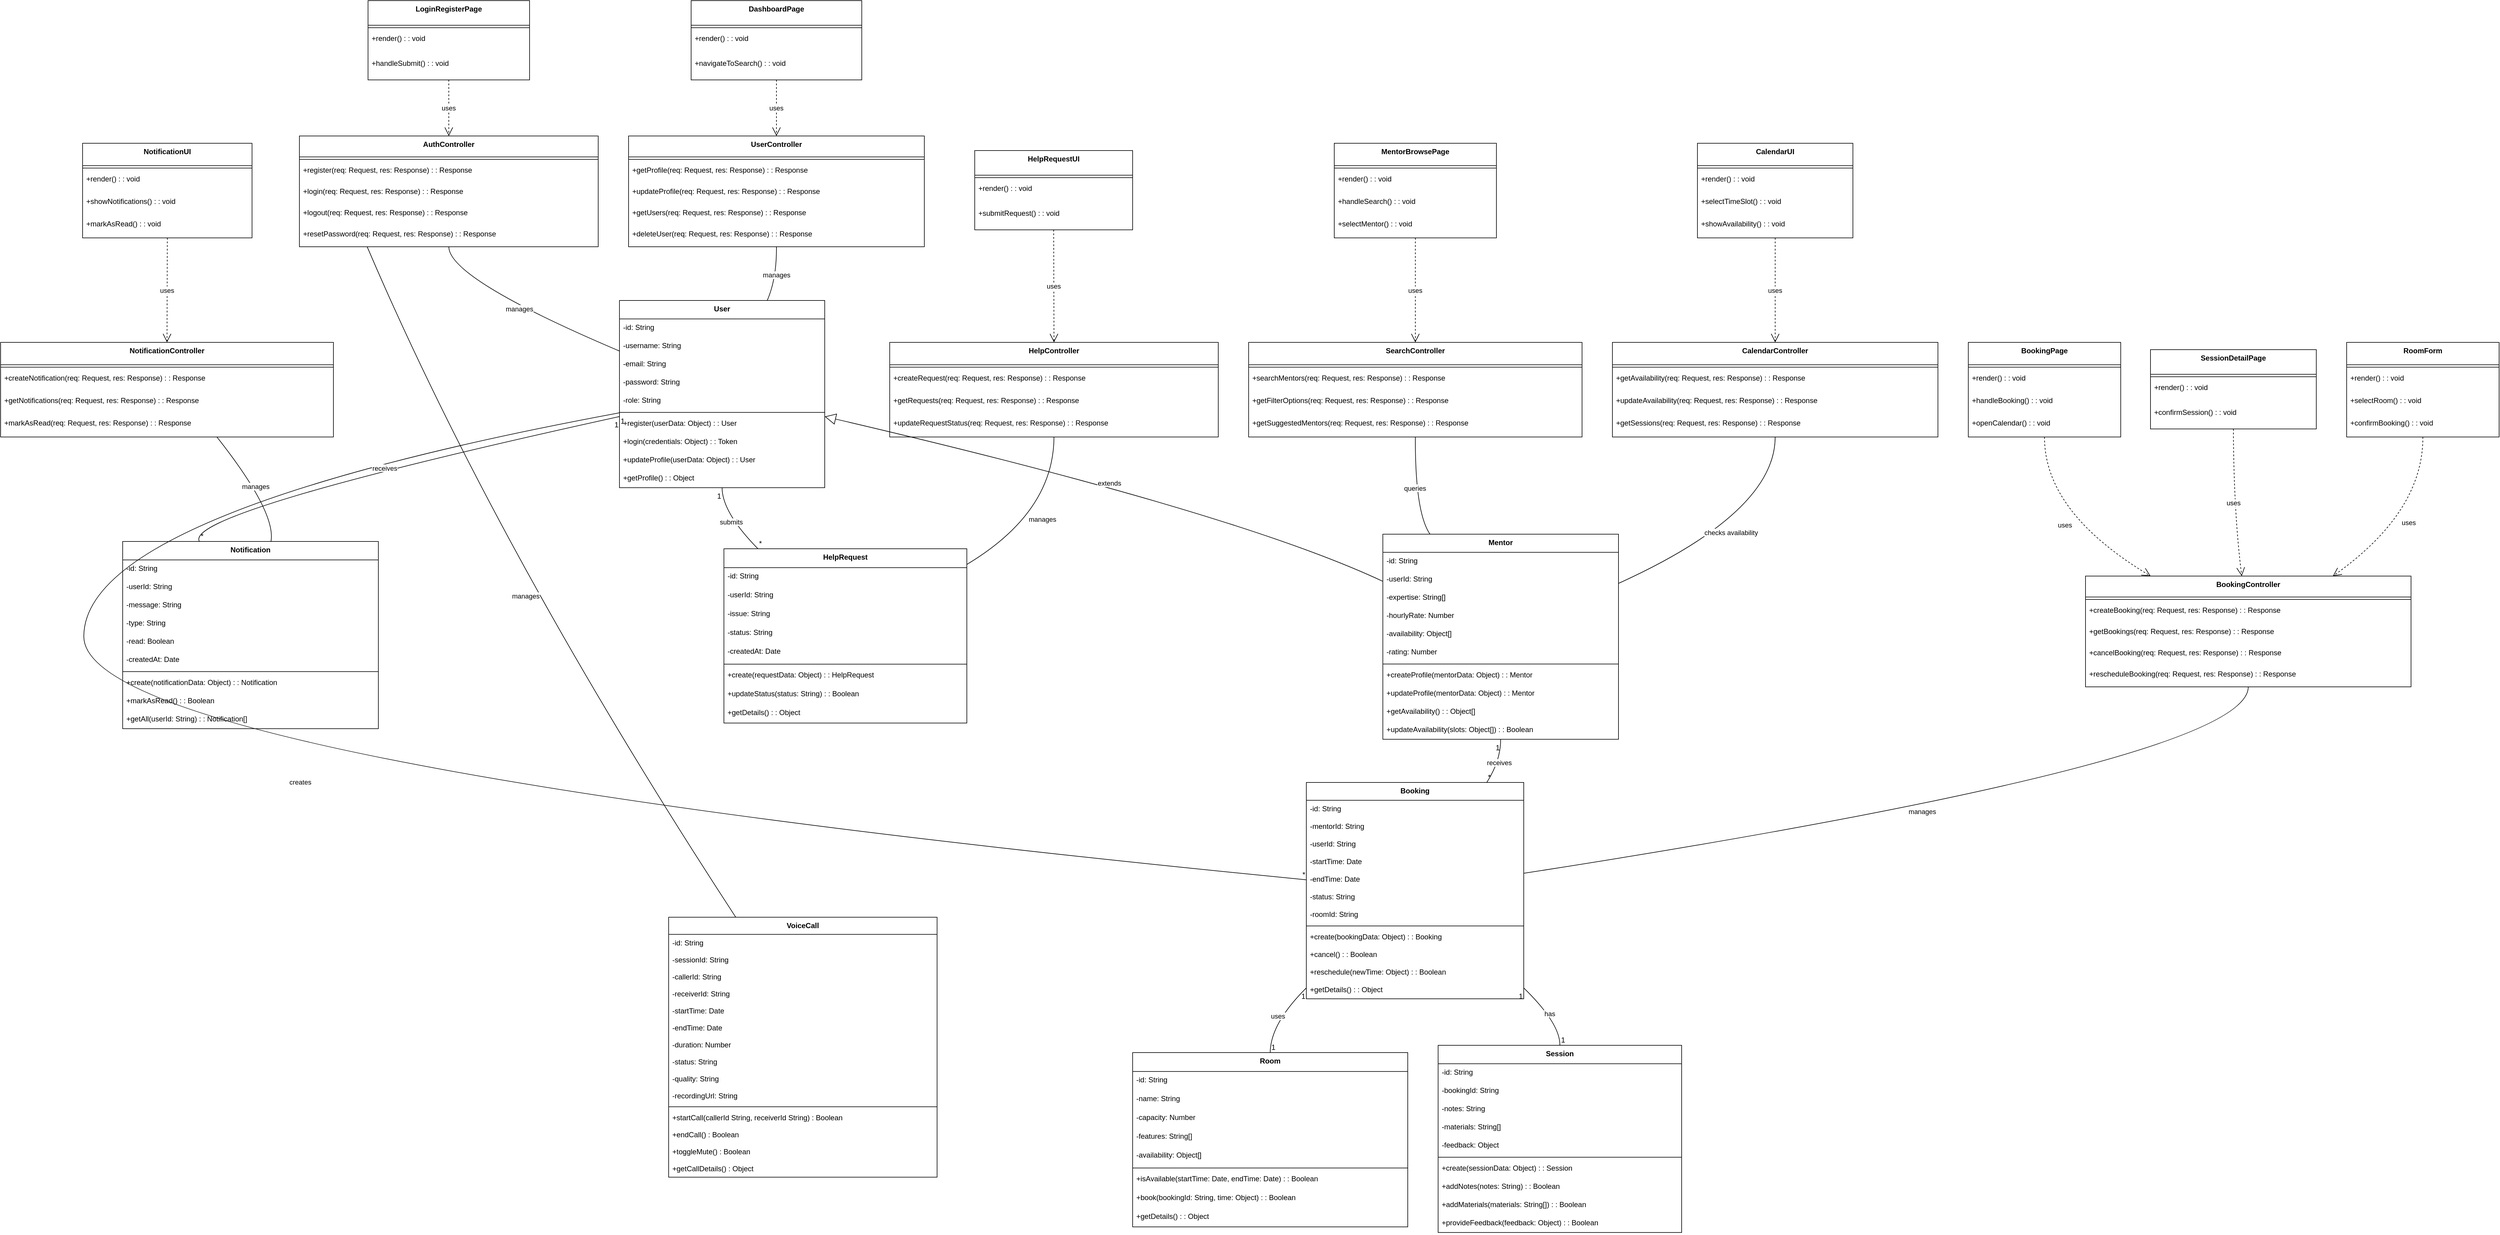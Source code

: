 <mxfile version="27.1.1">
  <diagram name="Page-1" id="c4acf3e9-155e-7222-9cf6-157b1a14988f">
    <mxGraphModel dx="1530" dy="1438" grid="1" gridSize="10" guides="1" tooltips="1" connect="1" arrows="1" fold="1" page="1" pageScale="1" pageWidth="850" pageHeight="1100" background="none" math="0" shadow="0">
      <root>
        <mxCell id="0" />
        <mxCell id="1" parent="0" />
        <mxCell id="oIyaJ22jeFS1HljBoGAg-193" value="User" style="swimlane;fontStyle=1;align=center;verticalAlign=top;childLayout=stackLayout;horizontal=1;startSize=30.4;horizontalStack=0;resizeParent=1;resizeParentMax=0;resizeLast=0;collapsible=0;marginBottom=0;" parent="1" vertex="1">
          <mxGeometry x="1039" y="514" width="338" height="308.4" as="geometry" />
        </mxCell>
        <mxCell id="oIyaJ22jeFS1HljBoGAg-194" value="-id: String" style="text;strokeColor=none;fillColor=none;align=left;verticalAlign=top;spacingLeft=4;spacingRight=4;overflow=hidden;rotatable=0;points=[[0,0.5],[1,0.5]];portConstraint=eastwest;" parent="oIyaJ22jeFS1HljBoGAg-193" vertex="1">
          <mxGeometry y="30.4" width="338" height="30" as="geometry" />
        </mxCell>
        <mxCell id="oIyaJ22jeFS1HljBoGAg-195" value="-username: String" style="text;strokeColor=none;fillColor=none;align=left;verticalAlign=top;spacingLeft=4;spacingRight=4;overflow=hidden;rotatable=0;points=[[0,0.5],[1,0.5]];portConstraint=eastwest;" parent="oIyaJ22jeFS1HljBoGAg-193" vertex="1">
          <mxGeometry y="60.4" width="338" height="30" as="geometry" />
        </mxCell>
        <mxCell id="oIyaJ22jeFS1HljBoGAg-196" value="-email: String" style="text;strokeColor=none;fillColor=none;align=left;verticalAlign=top;spacingLeft=4;spacingRight=4;overflow=hidden;rotatable=0;points=[[0,0.5],[1,0.5]];portConstraint=eastwest;" parent="oIyaJ22jeFS1HljBoGAg-193" vertex="1">
          <mxGeometry y="90.4" width="338" height="30" as="geometry" />
        </mxCell>
        <mxCell id="oIyaJ22jeFS1HljBoGAg-197" value="-password: String" style="text;strokeColor=none;fillColor=none;align=left;verticalAlign=top;spacingLeft=4;spacingRight=4;overflow=hidden;rotatable=0;points=[[0,0.5],[1,0.5]];portConstraint=eastwest;" parent="oIyaJ22jeFS1HljBoGAg-193" vertex="1">
          <mxGeometry y="120.4" width="338" height="30" as="geometry" />
        </mxCell>
        <mxCell id="oIyaJ22jeFS1HljBoGAg-198" value="-role: String" style="text;strokeColor=none;fillColor=none;align=left;verticalAlign=top;spacingLeft=4;spacingRight=4;overflow=hidden;rotatable=0;points=[[0,0.5],[1,0.5]];portConstraint=eastwest;" parent="oIyaJ22jeFS1HljBoGAg-193" vertex="1">
          <mxGeometry y="150.4" width="338" height="30" as="geometry" />
        </mxCell>
        <mxCell id="oIyaJ22jeFS1HljBoGAg-199" style="line;strokeWidth=1;fillColor=none;align=left;verticalAlign=middle;spacingTop=-1;spacingLeft=3;spacingRight=3;rotatable=0;labelPosition=right;points=[];portConstraint=eastwest;strokeColor=inherit;" parent="oIyaJ22jeFS1HljBoGAg-193" vertex="1">
          <mxGeometry y="180.4" width="338" height="8" as="geometry" />
        </mxCell>
        <mxCell id="oIyaJ22jeFS1HljBoGAg-200" value="+register(userData: Object) : : User" style="text;strokeColor=none;fillColor=none;align=left;verticalAlign=top;spacingLeft=4;spacingRight=4;overflow=hidden;rotatable=0;points=[[0,0.5],[1,0.5]];portConstraint=eastwest;" parent="oIyaJ22jeFS1HljBoGAg-193" vertex="1">
          <mxGeometry y="188.4" width="338" height="30" as="geometry" />
        </mxCell>
        <mxCell id="oIyaJ22jeFS1HljBoGAg-201" value="+login(credentials: Object) : : Token" style="text;strokeColor=none;fillColor=none;align=left;verticalAlign=top;spacingLeft=4;spacingRight=4;overflow=hidden;rotatable=0;points=[[0,0.5],[1,0.5]];portConstraint=eastwest;" parent="oIyaJ22jeFS1HljBoGAg-193" vertex="1">
          <mxGeometry y="218.4" width="338" height="30" as="geometry" />
        </mxCell>
        <mxCell id="oIyaJ22jeFS1HljBoGAg-202" value="+updateProfile(userData: Object) : : User" style="text;strokeColor=none;fillColor=none;align=left;verticalAlign=top;spacingLeft=4;spacingRight=4;overflow=hidden;rotatable=0;points=[[0,0.5],[1,0.5]];portConstraint=eastwest;" parent="oIyaJ22jeFS1HljBoGAg-193" vertex="1">
          <mxGeometry y="248.4" width="338" height="30" as="geometry" />
        </mxCell>
        <mxCell id="oIyaJ22jeFS1HljBoGAg-203" value="+getProfile() : : Object" style="text;strokeColor=none;fillColor=none;align=left;verticalAlign=top;spacingLeft=4;spacingRight=4;overflow=hidden;rotatable=0;points=[[0,0.5],[1,0.5]];portConstraint=eastwest;" parent="oIyaJ22jeFS1HljBoGAg-193" vertex="1">
          <mxGeometry y="278.4" width="338" height="30" as="geometry" />
        </mxCell>
        <mxCell id="oIyaJ22jeFS1HljBoGAg-204" value="Mentor" style="swimlane;fontStyle=1;align=center;verticalAlign=top;childLayout=stackLayout;horizontal=1;startSize=29.818;horizontalStack=0;resizeParent=1;resizeParentMax=0;resizeLast=0;collapsible=0;marginBottom=0;" parent="1" vertex="1">
          <mxGeometry x="2296" y="899" width="388" height="337.818" as="geometry" />
        </mxCell>
        <mxCell id="oIyaJ22jeFS1HljBoGAg-205" value="-id: String" style="text;strokeColor=none;fillColor=none;align=left;verticalAlign=top;spacingLeft=4;spacingRight=4;overflow=hidden;rotatable=0;points=[[0,0.5],[1,0.5]];portConstraint=eastwest;" parent="oIyaJ22jeFS1HljBoGAg-204" vertex="1">
          <mxGeometry y="29.818" width="388" height="30" as="geometry" />
        </mxCell>
        <mxCell id="oIyaJ22jeFS1HljBoGAg-206" value="-userId: String" style="text;strokeColor=none;fillColor=none;align=left;verticalAlign=top;spacingLeft=4;spacingRight=4;overflow=hidden;rotatable=0;points=[[0,0.5],[1,0.5]];portConstraint=eastwest;" parent="oIyaJ22jeFS1HljBoGAg-204" vertex="1">
          <mxGeometry y="59.818" width="388" height="30" as="geometry" />
        </mxCell>
        <mxCell id="oIyaJ22jeFS1HljBoGAg-207" value="-expertise: String[]" style="text;strokeColor=none;fillColor=none;align=left;verticalAlign=top;spacingLeft=4;spacingRight=4;overflow=hidden;rotatable=0;points=[[0,0.5],[1,0.5]];portConstraint=eastwest;" parent="oIyaJ22jeFS1HljBoGAg-204" vertex="1">
          <mxGeometry y="89.818" width="388" height="30" as="geometry" />
        </mxCell>
        <mxCell id="oIyaJ22jeFS1HljBoGAg-208" value="-hourlyRate: Number" style="text;strokeColor=none;fillColor=none;align=left;verticalAlign=top;spacingLeft=4;spacingRight=4;overflow=hidden;rotatable=0;points=[[0,0.5],[1,0.5]];portConstraint=eastwest;" parent="oIyaJ22jeFS1HljBoGAg-204" vertex="1">
          <mxGeometry y="119.818" width="388" height="30" as="geometry" />
        </mxCell>
        <mxCell id="oIyaJ22jeFS1HljBoGAg-209" value="-availability: Object[]" style="text;strokeColor=none;fillColor=none;align=left;verticalAlign=top;spacingLeft=4;spacingRight=4;overflow=hidden;rotatable=0;points=[[0,0.5],[1,0.5]];portConstraint=eastwest;" parent="oIyaJ22jeFS1HljBoGAg-204" vertex="1">
          <mxGeometry y="149.818" width="388" height="30" as="geometry" />
        </mxCell>
        <mxCell id="oIyaJ22jeFS1HljBoGAg-210" value="-rating: Number" style="text;strokeColor=none;fillColor=none;align=left;verticalAlign=top;spacingLeft=4;spacingRight=4;overflow=hidden;rotatable=0;points=[[0,0.5],[1,0.5]];portConstraint=eastwest;" parent="oIyaJ22jeFS1HljBoGAg-204" vertex="1">
          <mxGeometry y="179.818" width="388" height="30" as="geometry" />
        </mxCell>
        <mxCell id="oIyaJ22jeFS1HljBoGAg-211" style="line;strokeWidth=1;fillColor=none;align=left;verticalAlign=middle;spacingTop=-1;spacingLeft=3;spacingRight=3;rotatable=0;labelPosition=right;points=[];portConstraint=eastwest;strokeColor=inherit;" parent="oIyaJ22jeFS1HljBoGAg-204" vertex="1">
          <mxGeometry y="209.818" width="388" height="8" as="geometry" />
        </mxCell>
        <mxCell id="oIyaJ22jeFS1HljBoGAg-212" value="+createProfile(mentorData: Object) : : Mentor" style="text;strokeColor=none;fillColor=none;align=left;verticalAlign=top;spacingLeft=4;spacingRight=4;overflow=hidden;rotatable=0;points=[[0,0.5],[1,0.5]];portConstraint=eastwest;" parent="oIyaJ22jeFS1HljBoGAg-204" vertex="1">
          <mxGeometry y="217.818" width="388" height="30" as="geometry" />
        </mxCell>
        <mxCell id="oIyaJ22jeFS1HljBoGAg-213" value="+updateProfile(mentorData: Object) : : Mentor" style="text;strokeColor=none;fillColor=none;align=left;verticalAlign=top;spacingLeft=4;spacingRight=4;overflow=hidden;rotatable=0;points=[[0,0.5],[1,0.5]];portConstraint=eastwest;" parent="oIyaJ22jeFS1HljBoGAg-204" vertex="1">
          <mxGeometry y="247.818" width="388" height="30" as="geometry" />
        </mxCell>
        <mxCell id="oIyaJ22jeFS1HljBoGAg-214" value="+getAvailability() : : Object[]" style="text;strokeColor=none;fillColor=none;align=left;verticalAlign=top;spacingLeft=4;spacingRight=4;overflow=hidden;rotatable=0;points=[[0,0.5],[1,0.5]];portConstraint=eastwest;" parent="oIyaJ22jeFS1HljBoGAg-204" vertex="1">
          <mxGeometry y="277.818" width="388" height="30" as="geometry" />
        </mxCell>
        <mxCell id="oIyaJ22jeFS1HljBoGAg-215" value="+updateAvailability(slots: Object[]) : : Boolean" style="text;strokeColor=none;fillColor=none;align=left;verticalAlign=top;spacingLeft=4;spacingRight=4;overflow=hidden;rotatable=0;points=[[0,0.5],[1,0.5]];portConstraint=eastwest;" parent="oIyaJ22jeFS1HljBoGAg-204" vertex="1">
          <mxGeometry y="307.818" width="388" height="30" as="geometry" />
        </mxCell>
        <mxCell id="oIyaJ22jeFS1HljBoGAg-216" value="Booking" style="swimlane;fontStyle=1;align=center;verticalAlign=top;childLayout=stackLayout;horizontal=1;startSize=29.333;horizontalStack=0;resizeParent=1;resizeParentMax=0;resizeLast=0;collapsible=0;marginBottom=0;" parent="1" vertex="1">
          <mxGeometry x="2170" y="1308" width="358" height="356.333" as="geometry" />
        </mxCell>
        <mxCell id="oIyaJ22jeFS1HljBoGAg-217" value="-id: String" style="text;strokeColor=none;fillColor=none;align=left;verticalAlign=top;spacingLeft=4;spacingRight=4;overflow=hidden;rotatable=0;points=[[0,0.5],[1,0.5]];portConstraint=eastwest;" parent="oIyaJ22jeFS1HljBoGAg-216" vertex="1">
          <mxGeometry y="29.333" width="358" height="29" as="geometry" />
        </mxCell>
        <mxCell id="oIyaJ22jeFS1HljBoGAg-218" value="-mentorId: String" style="text;strokeColor=none;fillColor=none;align=left;verticalAlign=top;spacingLeft=4;spacingRight=4;overflow=hidden;rotatable=0;points=[[0,0.5],[1,0.5]];portConstraint=eastwest;" parent="oIyaJ22jeFS1HljBoGAg-216" vertex="1">
          <mxGeometry y="58.333" width="358" height="29" as="geometry" />
        </mxCell>
        <mxCell id="oIyaJ22jeFS1HljBoGAg-219" value="-userId: String" style="text;strokeColor=none;fillColor=none;align=left;verticalAlign=top;spacingLeft=4;spacingRight=4;overflow=hidden;rotatable=0;points=[[0,0.5],[1,0.5]];portConstraint=eastwest;" parent="oIyaJ22jeFS1HljBoGAg-216" vertex="1">
          <mxGeometry y="87.333" width="358" height="29" as="geometry" />
        </mxCell>
        <mxCell id="oIyaJ22jeFS1HljBoGAg-220" value="-startTime: Date" style="text;strokeColor=none;fillColor=none;align=left;verticalAlign=top;spacingLeft=4;spacingRight=4;overflow=hidden;rotatable=0;points=[[0,0.5],[1,0.5]];portConstraint=eastwest;" parent="oIyaJ22jeFS1HljBoGAg-216" vertex="1">
          <mxGeometry y="116.333" width="358" height="29" as="geometry" />
        </mxCell>
        <mxCell id="oIyaJ22jeFS1HljBoGAg-221" value="-endTime: Date" style="text;strokeColor=none;fillColor=none;align=left;verticalAlign=top;spacingLeft=4;spacingRight=4;overflow=hidden;rotatable=0;points=[[0,0.5],[1,0.5]];portConstraint=eastwest;" parent="oIyaJ22jeFS1HljBoGAg-216" vertex="1">
          <mxGeometry y="145.333" width="358" height="29" as="geometry" />
        </mxCell>
        <mxCell id="oIyaJ22jeFS1HljBoGAg-222" value="-status: String" style="text;strokeColor=none;fillColor=none;align=left;verticalAlign=top;spacingLeft=4;spacingRight=4;overflow=hidden;rotatable=0;points=[[0,0.5],[1,0.5]];portConstraint=eastwest;" parent="oIyaJ22jeFS1HljBoGAg-216" vertex="1">
          <mxGeometry y="174.333" width="358" height="29" as="geometry" />
        </mxCell>
        <mxCell id="oIyaJ22jeFS1HljBoGAg-223" value="-roomId: String" style="text;strokeColor=none;fillColor=none;align=left;verticalAlign=top;spacingLeft=4;spacingRight=4;overflow=hidden;rotatable=0;points=[[0,0.5],[1,0.5]];portConstraint=eastwest;" parent="oIyaJ22jeFS1HljBoGAg-216" vertex="1">
          <mxGeometry y="203.333" width="358" height="29" as="geometry" />
        </mxCell>
        <mxCell id="oIyaJ22jeFS1HljBoGAg-224" style="line;strokeWidth=1;fillColor=none;align=left;verticalAlign=middle;spacingTop=-1;spacingLeft=3;spacingRight=3;rotatable=0;labelPosition=right;points=[];portConstraint=eastwest;strokeColor=inherit;" parent="oIyaJ22jeFS1HljBoGAg-216" vertex="1">
          <mxGeometry y="232.333" width="358" height="8" as="geometry" />
        </mxCell>
        <mxCell id="oIyaJ22jeFS1HljBoGAg-225" value="+create(bookingData: Object) : : Booking" style="text;strokeColor=none;fillColor=none;align=left;verticalAlign=top;spacingLeft=4;spacingRight=4;overflow=hidden;rotatable=0;points=[[0,0.5],[1,0.5]];portConstraint=eastwest;" parent="oIyaJ22jeFS1HljBoGAg-216" vertex="1">
          <mxGeometry y="240.333" width="358" height="29" as="geometry" />
        </mxCell>
        <mxCell id="oIyaJ22jeFS1HljBoGAg-226" value="+cancel() : : Boolean" style="text;strokeColor=none;fillColor=none;align=left;verticalAlign=top;spacingLeft=4;spacingRight=4;overflow=hidden;rotatable=0;points=[[0,0.5],[1,0.5]];portConstraint=eastwest;" parent="oIyaJ22jeFS1HljBoGAg-216" vertex="1">
          <mxGeometry y="269.333" width="358" height="29" as="geometry" />
        </mxCell>
        <mxCell id="oIyaJ22jeFS1HljBoGAg-227" value="+reschedule(newTime: Object) : : Boolean" style="text;strokeColor=none;fillColor=none;align=left;verticalAlign=top;spacingLeft=4;spacingRight=4;overflow=hidden;rotatable=0;points=[[0,0.5],[1,0.5]];portConstraint=eastwest;" parent="oIyaJ22jeFS1HljBoGAg-216" vertex="1">
          <mxGeometry y="298.333" width="358" height="29" as="geometry" />
        </mxCell>
        <mxCell id="oIyaJ22jeFS1HljBoGAg-228" value="+getDetails() : : Object" style="text;strokeColor=none;fillColor=none;align=left;verticalAlign=top;spacingLeft=4;spacingRight=4;overflow=hidden;rotatable=0;points=[[0,0.5],[1,0.5]];portConstraint=eastwest;" parent="oIyaJ22jeFS1HljBoGAg-216" vertex="1">
          <mxGeometry y="327.333" width="358" height="29" as="geometry" />
        </mxCell>
        <mxCell id="oIyaJ22jeFS1HljBoGAg-229" value="Room" style="swimlane;fontStyle=1;align=center;verticalAlign=top;childLayout=stackLayout;horizontal=1;startSize=31.111;horizontalStack=0;resizeParent=1;resizeParentMax=0;resizeLast=0;collapsible=0;marginBottom=0;" parent="1" vertex="1">
          <mxGeometry x="1884" y="1753" width="453" height="287.111" as="geometry" />
        </mxCell>
        <mxCell id="oIyaJ22jeFS1HljBoGAg-230" value="-id: String" style="text;strokeColor=none;fillColor=none;align=left;verticalAlign=top;spacingLeft=4;spacingRight=4;overflow=hidden;rotatable=0;points=[[0,0.5],[1,0.5]];portConstraint=eastwest;" parent="oIyaJ22jeFS1HljBoGAg-229" vertex="1">
          <mxGeometry y="31.111" width="453" height="31" as="geometry" />
        </mxCell>
        <mxCell id="oIyaJ22jeFS1HljBoGAg-231" value="-name: String" style="text;strokeColor=none;fillColor=none;align=left;verticalAlign=top;spacingLeft=4;spacingRight=4;overflow=hidden;rotatable=0;points=[[0,0.5],[1,0.5]];portConstraint=eastwest;" parent="oIyaJ22jeFS1HljBoGAg-229" vertex="1">
          <mxGeometry y="62.111" width="453" height="31" as="geometry" />
        </mxCell>
        <mxCell id="oIyaJ22jeFS1HljBoGAg-232" value="-capacity: Number" style="text;strokeColor=none;fillColor=none;align=left;verticalAlign=top;spacingLeft=4;spacingRight=4;overflow=hidden;rotatable=0;points=[[0,0.5],[1,0.5]];portConstraint=eastwest;" parent="oIyaJ22jeFS1HljBoGAg-229" vertex="1">
          <mxGeometry y="93.111" width="453" height="31" as="geometry" />
        </mxCell>
        <mxCell id="oIyaJ22jeFS1HljBoGAg-233" value="-features: String[]" style="text;strokeColor=none;fillColor=none;align=left;verticalAlign=top;spacingLeft=4;spacingRight=4;overflow=hidden;rotatable=0;points=[[0,0.5],[1,0.5]];portConstraint=eastwest;" parent="oIyaJ22jeFS1HljBoGAg-229" vertex="1">
          <mxGeometry y="124.111" width="453" height="31" as="geometry" />
        </mxCell>
        <mxCell id="oIyaJ22jeFS1HljBoGAg-234" value="-availability: Object[]" style="text;strokeColor=none;fillColor=none;align=left;verticalAlign=top;spacingLeft=4;spacingRight=4;overflow=hidden;rotatable=0;points=[[0,0.5],[1,0.5]];portConstraint=eastwest;" parent="oIyaJ22jeFS1HljBoGAg-229" vertex="1">
          <mxGeometry y="155.111" width="453" height="31" as="geometry" />
        </mxCell>
        <mxCell id="oIyaJ22jeFS1HljBoGAg-235" style="line;strokeWidth=1;fillColor=none;align=left;verticalAlign=middle;spacingTop=-1;spacingLeft=3;spacingRight=3;rotatable=0;labelPosition=right;points=[];portConstraint=eastwest;strokeColor=inherit;" parent="oIyaJ22jeFS1HljBoGAg-229" vertex="1">
          <mxGeometry y="186.111" width="453" height="8" as="geometry" />
        </mxCell>
        <mxCell id="oIyaJ22jeFS1HljBoGAg-236" value="+isAvailable(startTime: Date, endTime: Date) : : Boolean" style="text;strokeColor=none;fillColor=none;align=left;verticalAlign=top;spacingLeft=4;spacingRight=4;overflow=hidden;rotatable=0;points=[[0,0.5],[1,0.5]];portConstraint=eastwest;" parent="oIyaJ22jeFS1HljBoGAg-229" vertex="1">
          <mxGeometry y="194.111" width="453" height="31" as="geometry" />
        </mxCell>
        <mxCell id="oIyaJ22jeFS1HljBoGAg-237" value="+book(bookingId: String, time: Object) : : Boolean" style="text;strokeColor=none;fillColor=none;align=left;verticalAlign=top;spacingLeft=4;spacingRight=4;overflow=hidden;rotatable=0;points=[[0,0.5],[1,0.5]];portConstraint=eastwest;" parent="oIyaJ22jeFS1HljBoGAg-229" vertex="1">
          <mxGeometry y="225.111" width="453" height="31" as="geometry" />
        </mxCell>
        <mxCell id="oIyaJ22jeFS1HljBoGAg-238" value="+getDetails() : : Object" style="text;strokeColor=none;fillColor=none;align=left;verticalAlign=top;spacingLeft=4;spacingRight=4;overflow=hidden;rotatable=0;points=[[0,0.5],[1,0.5]];portConstraint=eastwest;" parent="oIyaJ22jeFS1HljBoGAg-229" vertex="1">
          <mxGeometry y="256.111" width="453" height="31" as="geometry" />
        </mxCell>
        <mxCell id="oIyaJ22jeFS1HljBoGAg-239" value="Session" style="swimlane;fontStyle=1;align=center;verticalAlign=top;childLayout=stackLayout;horizontal=1;startSize=30.4;horizontalStack=0;resizeParent=1;resizeParentMax=0;resizeLast=0;collapsible=0;marginBottom=0;" parent="1" vertex="1">
          <mxGeometry x="2387" y="1741" width="401" height="308.4" as="geometry" />
        </mxCell>
        <mxCell id="oIyaJ22jeFS1HljBoGAg-240" value="-id: String" style="text;strokeColor=none;fillColor=none;align=left;verticalAlign=top;spacingLeft=4;spacingRight=4;overflow=hidden;rotatable=0;points=[[0,0.5],[1,0.5]];portConstraint=eastwest;" parent="oIyaJ22jeFS1HljBoGAg-239" vertex="1">
          <mxGeometry y="30.4" width="401" height="30" as="geometry" />
        </mxCell>
        <mxCell id="oIyaJ22jeFS1HljBoGAg-241" value="-bookingId: String" style="text;strokeColor=none;fillColor=none;align=left;verticalAlign=top;spacingLeft=4;spacingRight=4;overflow=hidden;rotatable=0;points=[[0,0.5],[1,0.5]];portConstraint=eastwest;" parent="oIyaJ22jeFS1HljBoGAg-239" vertex="1">
          <mxGeometry y="60.4" width="401" height="30" as="geometry" />
        </mxCell>
        <mxCell id="oIyaJ22jeFS1HljBoGAg-242" value="-notes: String" style="text;strokeColor=none;fillColor=none;align=left;verticalAlign=top;spacingLeft=4;spacingRight=4;overflow=hidden;rotatable=0;points=[[0,0.5],[1,0.5]];portConstraint=eastwest;" parent="oIyaJ22jeFS1HljBoGAg-239" vertex="1">
          <mxGeometry y="90.4" width="401" height="30" as="geometry" />
        </mxCell>
        <mxCell id="oIyaJ22jeFS1HljBoGAg-243" value="-materials: String[]" style="text;strokeColor=none;fillColor=none;align=left;verticalAlign=top;spacingLeft=4;spacingRight=4;overflow=hidden;rotatable=0;points=[[0,0.5],[1,0.5]];portConstraint=eastwest;" parent="oIyaJ22jeFS1HljBoGAg-239" vertex="1">
          <mxGeometry y="120.4" width="401" height="30" as="geometry" />
        </mxCell>
        <mxCell id="oIyaJ22jeFS1HljBoGAg-244" value="-feedback: Object" style="text;strokeColor=none;fillColor=none;align=left;verticalAlign=top;spacingLeft=4;spacingRight=4;overflow=hidden;rotatable=0;points=[[0,0.5],[1,0.5]];portConstraint=eastwest;" parent="oIyaJ22jeFS1HljBoGAg-239" vertex="1">
          <mxGeometry y="150.4" width="401" height="30" as="geometry" />
        </mxCell>
        <mxCell id="oIyaJ22jeFS1HljBoGAg-245" style="line;strokeWidth=1;fillColor=none;align=left;verticalAlign=middle;spacingTop=-1;spacingLeft=3;spacingRight=3;rotatable=0;labelPosition=right;points=[];portConstraint=eastwest;strokeColor=inherit;" parent="oIyaJ22jeFS1HljBoGAg-239" vertex="1">
          <mxGeometry y="180.4" width="401" height="8" as="geometry" />
        </mxCell>
        <mxCell id="oIyaJ22jeFS1HljBoGAg-246" value="+create(sessionData: Object) : : Session" style="text;strokeColor=none;fillColor=none;align=left;verticalAlign=top;spacingLeft=4;spacingRight=4;overflow=hidden;rotatable=0;points=[[0,0.5],[1,0.5]];portConstraint=eastwest;" parent="oIyaJ22jeFS1HljBoGAg-239" vertex="1">
          <mxGeometry y="188.4" width="401" height="30" as="geometry" />
        </mxCell>
        <mxCell id="oIyaJ22jeFS1HljBoGAg-247" value="+addNotes(notes: String) : : Boolean" style="text;strokeColor=none;fillColor=none;align=left;verticalAlign=top;spacingLeft=4;spacingRight=4;overflow=hidden;rotatable=0;points=[[0,0.5],[1,0.5]];portConstraint=eastwest;" parent="oIyaJ22jeFS1HljBoGAg-239" vertex="1">
          <mxGeometry y="218.4" width="401" height="30" as="geometry" />
        </mxCell>
        <mxCell id="oIyaJ22jeFS1HljBoGAg-248" value="+addMaterials(materials: String[]) : : Boolean" style="text;strokeColor=none;fillColor=none;align=left;verticalAlign=top;spacingLeft=4;spacingRight=4;overflow=hidden;rotatable=0;points=[[0,0.5],[1,0.5]];portConstraint=eastwest;" parent="oIyaJ22jeFS1HljBoGAg-239" vertex="1">
          <mxGeometry y="248.4" width="401" height="30" as="geometry" />
        </mxCell>
        <mxCell id="oIyaJ22jeFS1HljBoGAg-249" value="+provideFeedback(feedback: Object) : : Boolean" style="text;strokeColor=none;fillColor=none;align=left;verticalAlign=top;spacingLeft=4;spacingRight=4;overflow=hidden;rotatable=0;points=[[0,0.5],[1,0.5]];portConstraint=eastwest;" parent="oIyaJ22jeFS1HljBoGAg-239" vertex="1">
          <mxGeometry y="278.4" width="401" height="30" as="geometry" />
        </mxCell>
        <mxCell id="oIyaJ22jeFS1HljBoGAg-250" value="Notification" style="swimlane;fontStyle=1;align=center;verticalAlign=top;childLayout=stackLayout;horizontal=1;startSize=30.4;horizontalStack=0;resizeParent=1;resizeParentMax=0;resizeLast=0;collapsible=0;marginBottom=0;" parent="1" vertex="1">
          <mxGeometry x="221" y="911" width="421" height="308.4" as="geometry" />
        </mxCell>
        <mxCell id="oIyaJ22jeFS1HljBoGAg-251" value="-id: String" style="text;strokeColor=none;fillColor=none;align=left;verticalAlign=top;spacingLeft=4;spacingRight=4;overflow=hidden;rotatable=0;points=[[0,0.5],[1,0.5]];portConstraint=eastwest;" parent="oIyaJ22jeFS1HljBoGAg-250" vertex="1">
          <mxGeometry y="30.4" width="421" height="30" as="geometry" />
        </mxCell>
        <mxCell id="oIyaJ22jeFS1HljBoGAg-252" value="-userId: String" style="text;strokeColor=none;fillColor=none;align=left;verticalAlign=top;spacingLeft=4;spacingRight=4;overflow=hidden;rotatable=0;points=[[0,0.5],[1,0.5]];portConstraint=eastwest;" parent="oIyaJ22jeFS1HljBoGAg-250" vertex="1">
          <mxGeometry y="60.4" width="421" height="30" as="geometry" />
        </mxCell>
        <mxCell id="oIyaJ22jeFS1HljBoGAg-253" value="-message: String" style="text;strokeColor=none;fillColor=none;align=left;verticalAlign=top;spacingLeft=4;spacingRight=4;overflow=hidden;rotatable=0;points=[[0,0.5],[1,0.5]];portConstraint=eastwest;" parent="oIyaJ22jeFS1HljBoGAg-250" vertex="1">
          <mxGeometry y="90.4" width="421" height="30" as="geometry" />
        </mxCell>
        <mxCell id="oIyaJ22jeFS1HljBoGAg-254" value="-type: String" style="text;strokeColor=none;fillColor=none;align=left;verticalAlign=top;spacingLeft=4;spacingRight=4;overflow=hidden;rotatable=0;points=[[0,0.5],[1,0.5]];portConstraint=eastwest;" parent="oIyaJ22jeFS1HljBoGAg-250" vertex="1">
          <mxGeometry y="120.4" width="421" height="30" as="geometry" />
        </mxCell>
        <mxCell id="oIyaJ22jeFS1HljBoGAg-255" value="-read: Boolean" style="text;strokeColor=none;fillColor=none;align=left;verticalAlign=top;spacingLeft=4;spacingRight=4;overflow=hidden;rotatable=0;points=[[0,0.5],[1,0.5]];portConstraint=eastwest;" parent="oIyaJ22jeFS1HljBoGAg-250" vertex="1">
          <mxGeometry y="150.4" width="421" height="30" as="geometry" />
        </mxCell>
        <mxCell id="oIyaJ22jeFS1HljBoGAg-256" value="-createdAt: Date" style="text;strokeColor=none;fillColor=none;align=left;verticalAlign=top;spacingLeft=4;spacingRight=4;overflow=hidden;rotatable=0;points=[[0,0.5],[1,0.5]];portConstraint=eastwest;" parent="oIyaJ22jeFS1HljBoGAg-250" vertex="1">
          <mxGeometry y="180.4" width="421" height="30" as="geometry" />
        </mxCell>
        <mxCell id="oIyaJ22jeFS1HljBoGAg-257" style="line;strokeWidth=1;fillColor=none;align=left;verticalAlign=middle;spacingTop=-1;spacingLeft=3;spacingRight=3;rotatable=0;labelPosition=right;points=[];portConstraint=eastwest;strokeColor=inherit;" parent="oIyaJ22jeFS1HljBoGAg-250" vertex="1">
          <mxGeometry y="210.4" width="421" height="8" as="geometry" />
        </mxCell>
        <mxCell id="oIyaJ22jeFS1HljBoGAg-258" value="+create(notificationData: Object) : : Notification" style="text;strokeColor=none;fillColor=none;align=left;verticalAlign=top;spacingLeft=4;spacingRight=4;overflow=hidden;rotatable=0;points=[[0,0.5],[1,0.5]];portConstraint=eastwest;" parent="oIyaJ22jeFS1HljBoGAg-250" vertex="1">
          <mxGeometry y="218.4" width="421" height="30" as="geometry" />
        </mxCell>
        <mxCell id="oIyaJ22jeFS1HljBoGAg-259" value="+markAsRead() : : Boolean" style="text;strokeColor=none;fillColor=none;align=left;verticalAlign=top;spacingLeft=4;spacingRight=4;overflow=hidden;rotatable=0;points=[[0,0.5],[1,0.5]];portConstraint=eastwest;" parent="oIyaJ22jeFS1HljBoGAg-250" vertex="1">
          <mxGeometry y="248.4" width="421" height="30" as="geometry" />
        </mxCell>
        <mxCell id="oIyaJ22jeFS1HljBoGAg-260" value="+getAll(userId: String) : : Notification[]" style="text;strokeColor=none;fillColor=none;align=left;verticalAlign=top;spacingLeft=4;spacingRight=4;overflow=hidden;rotatable=0;points=[[0,0.5],[1,0.5]];portConstraint=eastwest;" parent="oIyaJ22jeFS1HljBoGAg-250" vertex="1">
          <mxGeometry y="278.4" width="421" height="30" as="geometry" />
        </mxCell>
        <mxCell id="oIyaJ22jeFS1HljBoGAg-261" value="HelpRequest" style="swimlane;fontStyle=1;align=center;verticalAlign=top;childLayout=stackLayout;horizontal=1;startSize=31.111;horizontalStack=0;resizeParent=1;resizeParentMax=0;resizeLast=0;collapsible=0;marginBottom=0;" parent="1" vertex="1">
          <mxGeometry x="1211" y="923" width="400" height="287.111" as="geometry" />
        </mxCell>
        <mxCell id="oIyaJ22jeFS1HljBoGAg-262" value="-id: String" style="text;strokeColor=none;fillColor=none;align=left;verticalAlign=top;spacingLeft=4;spacingRight=4;overflow=hidden;rotatable=0;points=[[0,0.5],[1,0.5]];portConstraint=eastwest;" parent="oIyaJ22jeFS1HljBoGAg-261" vertex="1">
          <mxGeometry y="31.111" width="400" height="31" as="geometry" />
        </mxCell>
        <mxCell id="oIyaJ22jeFS1HljBoGAg-263" value="-userId: String" style="text;strokeColor=none;fillColor=none;align=left;verticalAlign=top;spacingLeft=4;spacingRight=4;overflow=hidden;rotatable=0;points=[[0,0.5],[1,0.5]];portConstraint=eastwest;" parent="oIyaJ22jeFS1HljBoGAg-261" vertex="1">
          <mxGeometry y="62.111" width="400" height="31" as="geometry" />
        </mxCell>
        <mxCell id="oIyaJ22jeFS1HljBoGAg-264" value="-issue: String" style="text;strokeColor=none;fillColor=none;align=left;verticalAlign=top;spacingLeft=4;spacingRight=4;overflow=hidden;rotatable=0;points=[[0,0.5],[1,0.5]];portConstraint=eastwest;" parent="oIyaJ22jeFS1HljBoGAg-261" vertex="1">
          <mxGeometry y="93.111" width="400" height="31" as="geometry" />
        </mxCell>
        <mxCell id="oIyaJ22jeFS1HljBoGAg-265" value="-status: String" style="text;strokeColor=none;fillColor=none;align=left;verticalAlign=top;spacingLeft=4;spacingRight=4;overflow=hidden;rotatable=0;points=[[0,0.5],[1,0.5]];portConstraint=eastwest;" parent="oIyaJ22jeFS1HljBoGAg-261" vertex="1">
          <mxGeometry y="124.111" width="400" height="31" as="geometry" />
        </mxCell>
        <mxCell id="oIyaJ22jeFS1HljBoGAg-266" value="-createdAt: Date" style="text;strokeColor=none;fillColor=none;align=left;verticalAlign=top;spacingLeft=4;spacingRight=4;overflow=hidden;rotatable=0;points=[[0,0.5],[1,0.5]];portConstraint=eastwest;" parent="oIyaJ22jeFS1HljBoGAg-261" vertex="1">
          <mxGeometry y="155.111" width="400" height="31" as="geometry" />
        </mxCell>
        <mxCell id="oIyaJ22jeFS1HljBoGAg-267" style="line;strokeWidth=1;fillColor=none;align=left;verticalAlign=middle;spacingTop=-1;spacingLeft=3;spacingRight=3;rotatable=0;labelPosition=right;points=[];portConstraint=eastwest;strokeColor=inherit;" parent="oIyaJ22jeFS1HljBoGAg-261" vertex="1">
          <mxGeometry y="186.111" width="400" height="8" as="geometry" />
        </mxCell>
        <mxCell id="oIyaJ22jeFS1HljBoGAg-268" value="+create(requestData: Object) : : HelpRequest" style="text;strokeColor=none;fillColor=none;align=left;verticalAlign=top;spacingLeft=4;spacingRight=4;overflow=hidden;rotatable=0;points=[[0,0.5],[1,0.5]];portConstraint=eastwest;" parent="oIyaJ22jeFS1HljBoGAg-261" vertex="1">
          <mxGeometry y="194.111" width="400" height="31" as="geometry" />
        </mxCell>
        <mxCell id="oIyaJ22jeFS1HljBoGAg-269" value="+updateStatus(status: String) : : Boolean" style="text;strokeColor=none;fillColor=none;align=left;verticalAlign=top;spacingLeft=4;spacingRight=4;overflow=hidden;rotatable=0;points=[[0,0.5],[1,0.5]];portConstraint=eastwest;" parent="oIyaJ22jeFS1HljBoGAg-261" vertex="1">
          <mxGeometry y="225.111" width="400" height="31" as="geometry" />
        </mxCell>
        <mxCell id="oIyaJ22jeFS1HljBoGAg-270" value="+getDetails() : : Object" style="text;strokeColor=none;fillColor=none;align=left;verticalAlign=top;spacingLeft=4;spacingRight=4;overflow=hidden;rotatable=0;points=[[0,0.5],[1,0.5]];portConstraint=eastwest;" parent="oIyaJ22jeFS1HljBoGAg-261" vertex="1">
          <mxGeometry y="256.111" width="400" height="31" as="geometry" />
        </mxCell>
        <mxCell id="oIyaJ22jeFS1HljBoGAg-271" value="AuthController" style="swimlane;fontStyle=1;align=center;verticalAlign=top;childLayout=stackLayout;horizontal=1;startSize=34.545;horizontalStack=0;resizeParent=1;resizeParentMax=0;resizeLast=0;collapsible=0;marginBottom=0;" parent="1" vertex="1">
          <mxGeometry x="512" y="243" width="492" height="182.545" as="geometry" />
        </mxCell>
        <mxCell id="oIyaJ22jeFS1HljBoGAg-272" style="line;strokeWidth=1;fillColor=none;align=left;verticalAlign=middle;spacingTop=-1;spacingLeft=3;spacingRight=3;rotatable=0;labelPosition=right;points=[];portConstraint=eastwest;strokeColor=inherit;" parent="oIyaJ22jeFS1HljBoGAg-271" vertex="1">
          <mxGeometry y="34.545" width="492" height="8" as="geometry" />
        </mxCell>
        <mxCell id="oIyaJ22jeFS1HljBoGAg-273" value="+register(req: Request, res: Response) : : Response" style="text;strokeColor=none;fillColor=none;align=left;verticalAlign=top;spacingLeft=4;spacingRight=4;overflow=hidden;rotatable=0;points=[[0,0.5],[1,0.5]];portConstraint=eastwest;" parent="oIyaJ22jeFS1HljBoGAg-271" vertex="1">
          <mxGeometry y="42.545" width="492" height="35" as="geometry" />
        </mxCell>
        <mxCell id="oIyaJ22jeFS1HljBoGAg-274" value="+login(req: Request, res: Response) : : Response" style="text;strokeColor=none;fillColor=none;align=left;verticalAlign=top;spacingLeft=4;spacingRight=4;overflow=hidden;rotatable=0;points=[[0,0.5],[1,0.5]];portConstraint=eastwest;" parent="oIyaJ22jeFS1HljBoGAg-271" vertex="1">
          <mxGeometry y="77.545" width="492" height="35" as="geometry" />
        </mxCell>
        <mxCell id="oIyaJ22jeFS1HljBoGAg-275" value="+logout(req: Request, res: Response) : : Response" style="text;strokeColor=none;fillColor=none;align=left;verticalAlign=top;spacingLeft=4;spacingRight=4;overflow=hidden;rotatable=0;points=[[0,0.5],[1,0.5]];portConstraint=eastwest;" parent="oIyaJ22jeFS1HljBoGAg-271" vertex="1">
          <mxGeometry y="112.545" width="492" height="35" as="geometry" />
        </mxCell>
        <mxCell id="oIyaJ22jeFS1HljBoGAg-276" value="+resetPassword(req: Request, res: Response) : : Response" style="text;strokeColor=none;fillColor=none;align=left;verticalAlign=top;spacingLeft=4;spacingRight=4;overflow=hidden;rotatable=0;points=[[0,0.5],[1,0.5]];portConstraint=eastwest;" parent="oIyaJ22jeFS1HljBoGAg-271" vertex="1">
          <mxGeometry y="147.545" width="492" height="35" as="geometry" />
        </mxCell>
        <mxCell id="oIyaJ22jeFS1HljBoGAg-277" value="UserController" style="swimlane;fontStyle=1;align=center;verticalAlign=top;childLayout=stackLayout;horizontal=1;startSize=34.545;horizontalStack=0;resizeParent=1;resizeParentMax=0;resizeLast=0;collapsible=0;marginBottom=0;" parent="1" vertex="1">
          <mxGeometry x="1054" y="243" width="487" height="182.545" as="geometry" />
        </mxCell>
        <mxCell id="oIyaJ22jeFS1HljBoGAg-278" style="line;strokeWidth=1;fillColor=none;align=left;verticalAlign=middle;spacingTop=-1;spacingLeft=3;spacingRight=3;rotatable=0;labelPosition=right;points=[];portConstraint=eastwest;strokeColor=inherit;" parent="oIyaJ22jeFS1HljBoGAg-277" vertex="1">
          <mxGeometry y="34.545" width="487" height="8" as="geometry" />
        </mxCell>
        <mxCell id="oIyaJ22jeFS1HljBoGAg-279" value="+getProfile(req: Request, res: Response) : : Response" style="text;strokeColor=none;fillColor=none;align=left;verticalAlign=top;spacingLeft=4;spacingRight=4;overflow=hidden;rotatable=0;points=[[0,0.5],[1,0.5]];portConstraint=eastwest;" parent="oIyaJ22jeFS1HljBoGAg-277" vertex="1">
          <mxGeometry y="42.545" width="487" height="35" as="geometry" />
        </mxCell>
        <mxCell id="oIyaJ22jeFS1HljBoGAg-280" value="+updateProfile(req: Request, res: Response) : : Response" style="text;strokeColor=none;fillColor=none;align=left;verticalAlign=top;spacingLeft=4;spacingRight=4;overflow=hidden;rotatable=0;points=[[0,0.5],[1,0.5]];portConstraint=eastwest;" parent="oIyaJ22jeFS1HljBoGAg-277" vertex="1">
          <mxGeometry y="77.545" width="487" height="35" as="geometry" />
        </mxCell>
        <mxCell id="oIyaJ22jeFS1HljBoGAg-281" value="+getUsers(req: Request, res: Response) : : Response" style="text;strokeColor=none;fillColor=none;align=left;verticalAlign=top;spacingLeft=4;spacingRight=4;overflow=hidden;rotatable=0;points=[[0,0.5],[1,0.5]];portConstraint=eastwest;" parent="oIyaJ22jeFS1HljBoGAg-277" vertex="1">
          <mxGeometry y="112.545" width="487" height="35" as="geometry" />
        </mxCell>
        <mxCell id="oIyaJ22jeFS1HljBoGAg-282" value="+deleteUser(req: Request, res: Response) : : Response" style="text;strokeColor=none;fillColor=none;align=left;verticalAlign=top;spacingLeft=4;spacingRight=4;overflow=hidden;rotatable=0;points=[[0,0.5],[1,0.5]];portConstraint=eastwest;" parent="oIyaJ22jeFS1HljBoGAg-277" vertex="1">
          <mxGeometry y="147.545" width="487" height="35" as="geometry" />
        </mxCell>
        <mxCell id="oIyaJ22jeFS1HljBoGAg-283" value="SearchController" style="swimlane;fontStyle=1;align=center;verticalAlign=top;childLayout=stackLayout;horizontal=1;startSize=36.889;horizontalStack=0;resizeParent=1;resizeParentMax=0;resizeLast=0;collapsible=0;marginBottom=0;" parent="1" vertex="1">
          <mxGeometry x="2075" y="583" width="549" height="155.889" as="geometry" />
        </mxCell>
        <mxCell id="oIyaJ22jeFS1HljBoGAg-284" style="line;strokeWidth=1;fillColor=none;align=left;verticalAlign=middle;spacingTop=-1;spacingLeft=3;spacingRight=3;rotatable=0;labelPosition=right;points=[];portConstraint=eastwest;strokeColor=inherit;" parent="oIyaJ22jeFS1HljBoGAg-283" vertex="1">
          <mxGeometry y="36.889" width="549" height="8" as="geometry" />
        </mxCell>
        <mxCell id="oIyaJ22jeFS1HljBoGAg-285" value="+searchMentors(req: Request, res: Response) : : Response" style="text;strokeColor=none;fillColor=none;align=left;verticalAlign=top;spacingLeft=4;spacingRight=4;overflow=hidden;rotatable=0;points=[[0,0.5],[1,0.5]];portConstraint=eastwest;" parent="oIyaJ22jeFS1HljBoGAg-283" vertex="1">
          <mxGeometry y="44.889" width="549" height="37" as="geometry" />
        </mxCell>
        <mxCell id="oIyaJ22jeFS1HljBoGAg-286" value="+getFilterOptions(req: Request, res: Response) : : Response" style="text;strokeColor=none;fillColor=none;align=left;verticalAlign=top;spacingLeft=4;spacingRight=4;overflow=hidden;rotatable=0;points=[[0,0.5],[1,0.5]];portConstraint=eastwest;" parent="oIyaJ22jeFS1HljBoGAg-283" vertex="1">
          <mxGeometry y="81.889" width="549" height="37" as="geometry" />
        </mxCell>
        <mxCell id="oIyaJ22jeFS1HljBoGAg-287" value="+getSuggestedMentors(req: Request, res: Response) : : Response" style="text;strokeColor=none;fillColor=none;align=left;verticalAlign=top;spacingLeft=4;spacingRight=4;overflow=hidden;rotatable=0;points=[[0,0.5],[1,0.5]];portConstraint=eastwest;" parent="oIyaJ22jeFS1HljBoGAg-283" vertex="1">
          <mxGeometry y="118.889" width="549" height="37" as="geometry" />
        </mxCell>
        <mxCell id="oIyaJ22jeFS1HljBoGAg-288" value="BookingController" style="swimlane;fontStyle=1;align=center;verticalAlign=top;childLayout=stackLayout;horizontal=1;startSize=34.545;horizontalStack=0;resizeParent=1;resizeParentMax=0;resizeLast=0;collapsible=0;marginBottom=0;" parent="1" vertex="1">
          <mxGeometry x="3453" y="968" width="536" height="182.545" as="geometry" />
        </mxCell>
        <mxCell id="oIyaJ22jeFS1HljBoGAg-289" style="line;strokeWidth=1;fillColor=none;align=left;verticalAlign=middle;spacingTop=-1;spacingLeft=3;spacingRight=3;rotatable=0;labelPosition=right;points=[];portConstraint=eastwest;strokeColor=inherit;" parent="oIyaJ22jeFS1HljBoGAg-288" vertex="1">
          <mxGeometry y="34.545" width="536" height="8" as="geometry" />
        </mxCell>
        <mxCell id="oIyaJ22jeFS1HljBoGAg-290" value="+createBooking(req: Request, res: Response) : : Response" style="text;strokeColor=none;fillColor=none;align=left;verticalAlign=top;spacingLeft=4;spacingRight=4;overflow=hidden;rotatable=0;points=[[0,0.5],[1,0.5]];portConstraint=eastwest;" parent="oIyaJ22jeFS1HljBoGAg-288" vertex="1">
          <mxGeometry y="42.545" width="536" height="35" as="geometry" />
        </mxCell>
        <mxCell id="oIyaJ22jeFS1HljBoGAg-291" value="+getBookings(req: Request, res: Response) : : Response" style="text;strokeColor=none;fillColor=none;align=left;verticalAlign=top;spacingLeft=4;spacingRight=4;overflow=hidden;rotatable=0;points=[[0,0.5],[1,0.5]];portConstraint=eastwest;" parent="oIyaJ22jeFS1HljBoGAg-288" vertex="1">
          <mxGeometry y="77.545" width="536" height="35" as="geometry" />
        </mxCell>
        <mxCell id="oIyaJ22jeFS1HljBoGAg-292" value="+cancelBooking(req: Request, res: Response) : : Response" style="text;strokeColor=none;fillColor=none;align=left;verticalAlign=top;spacingLeft=4;spacingRight=4;overflow=hidden;rotatable=0;points=[[0,0.5],[1,0.5]];portConstraint=eastwest;" parent="oIyaJ22jeFS1HljBoGAg-288" vertex="1">
          <mxGeometry y="112.545" width="536" height="35" as="geometry" />
        </mxCell>
        <mxCell id="oIyaJ22jeFS1HljBoGAg-293" value="+rescheduleBooking(req: Request, res: Response) : : Response" style="text;strokeColor=none;fillColor=none;align=left;verticalAlign=top;spacingLeft=4;spacingRight=4;overflow=hidden;rotatable=0;points=[[0,0.5],[1,0.5]];portConstraint=eastwest;" parent="oIyaJ22jeFS1HljBoGAg-288" vertex="1">
          <mxGeometry y="147.545" width="536" height="35" as="geometry" />
        </mxCell>
        <mxCell id="oIyaJ22jeFS1HljBoGAg-294" value="CalendarController" style="swimlane;fontStyle=1;align=center;verticalAlign=top;childLayout=stackLayout;horizontal=1;startSize=36.889;horizontalStack=0;resizeParent=1;resizeParentMax=0;resizeLast=0;collapsible=0;marginBottom=0;" parent="1" vertex="1">
          <mxGeometry x="2674" y="583" width="536" height="155.889" as="geometry" />
        </mxCell>
        <mxCell id="oIyaJ22jeFS1HljBoGAg-295" style="line;strokeWidth=1;fillColor=none;align=left;verticalAlign=middle;spacingTop=-1;spacingLeft=3;spacingRight=3;rotatable=0;labelPosition=right;points=[];portConstraint=eastwest;strokeColor=inherit;" parent="oIyaJ22jeFS1HljBoGAg-294" vertex="1">
          <mxGeometry y="36.889" width="536" height="8" as="geometry" />
        </mxCell>
        <mxCell id="oIyaJ22jeFS1HljBoGAg-296" value="+getAvailability(req: Request, res: Response) : : Response" style="text;strokeColor=none;fillColor=none;align=left;verticalAlign=top;spacingLeft=4;spacingRight=4;overflow=hidden;rotatable=0;points=[[0,0.5],[1,0.5]];portConstraint=eastwest;" parent="oIyaJ22jeFS1HljBoGAg-294" vertex="1">
          <mxGeometry y="44.889" width="536" height="37" as="geometry" />
        </mxCell>
        <mxCell id="oIyaJ22jeFS1HljBoGAg-297" value="+updateAvailability(req: Request, res: Response) : : Response" style="text;strokeColor=none;fillColor=none;align=left;verticalAlign=top;spacingLeft=4;spacingRight=4;overflow=hidden;rotatable=0;points=[[0,0.5],[1,0.5]];portConstraint=eastwest;" parent="oIyaJ22jeFS1HljBoGAg-294" vertex="1">
          <mxGeometry y="81.889" width="536" height="37" as="geometry" />
        </mxCell>
        <mxCell id="oIyaJ22jeFS1HljBoGAg-298" value="+getSessions(req: Request, res: Response) : : Response" style="text;strokeColor=none;fillColor=none;align=left;verticalAlign=top;spacingLeft=4;spacingRight=4;overflow=hidden;rotatable=0;points=[[0,0.5],[1,0.5]];portConstraint=eastwest;" parent="oIyaJ22jeFS1HljBoGAg-294" vertex="1">
          <mxGeometry y="118.889" width="536" height="37" as="geometry" />
        </mxCell>
        <mxCell id="oIyaJ22jeFS1HljBoGAg-299" value="NotificationController" style="swimlane;fontStyle=1;align=center;verticalAlign=top;childLayout=stackLayout;horizontal=1;startSize=36.889;horizontalStack=0;resizeParent=1;resizeParentMax=0;resizeLast=0;collapsible=0;marginBottom=0;" parent="1" vertex="1">
          <mxGeometry x="20" y="583" width="548" height="155.889" as="geometry" />
        </mxCell>
        <mxCell id="oIyaJ22jeFS1HljBoGAg-300" style="line;strokeWidth=1;fillColor=none;align=left;verticalAlign=middle;spacingTop=-1;spacingLeft=3;spacingRight=3;rotatable=0;labelPosition=right;points=[];portConstraint=eastwest;strokeColor=inherit;" parent="oIyaJ22jeFS1HljBoGAg-299" vertex="1">
          <mxGeometry y="36.889" width="548" height="8" as="geometry" />
        </mxCell>
        <mxCell id="oIyaJ22jeFS1HljBoGAg-301" value="+createNotification(req: Request, res: Response) : : Response" style="text;strokeColor=none;fillColor=none;align=left;verticalAlign=top;spacingLeft=4;spacingRight=4;overflow=hidden;rotatable=0;points=[[0,0.5],[1,0.5]];portConstraint=eastwest;" parent="oIyaJ22jeFS1HljBoGAg-299" vertex="1">
          <mxGeometry y="44.889" width="548" height="37" as="geometry" />
        </mxCell>
        <mxCell id="oIyaJ22jeFS1HljBoGAg-302" value="+getNotifications(req: Request, res: Response) : : Response" style="text;strokeColor=none;fillColor=none;align=left;verticalAlign=top;spacingLeft=4;spacingRight=4;overflow=hidden;rotatable=0;points=[[0,0.5],[1,0.5]];portConstraint=eastwest;" parent="oIyaJ22jeFS1HljBoGAg-299" vertex="1">
          <mxGeometry y="81.889" width="548" height="37" as="geometry" />
        </mxCell>
        <mxCell id="oIyaJ22jeFS1HljBoGAg-303" value="+markAsRead(req: Request, res: Response) : : Response" style="text;strokeColor=none;fillColor=none;align=left;verticalAlign=top;spacingLeft=4;spacingRight=4;overflow=hidden;rotatable=0;points=[[0,0.5],[1,0.5]];portConstraint=eastwest;" parent="oIyaJ22jeFS1HljBoGAg-299" vertex="1">
          <mxGeometry y="118.889" width="548" height="37" as="geometry" />
        </mxCell>
        <mxCell id="oIyaJ22jeFS1HljBoGAg-304" value="HelpController" style="swimlane;fontStyle=1;align=center;verticalAlign=top;childLayout=stackLayout;horizontal=1;startSize=36.889;horizontalStack=0;resizeParent=1;resizeParentMax=0;resizeLast=0;collapsible=0;marginBottom=0;" parent="1" vertex="1">
          <mxGeometry x="1484" y="583" width="541" height="155.889" as="geometry" />
        </mxCell>
        <mxCell id="oIyaJ22jeFS1HljBoGAg-305" style="line;strokeWidth=1;fillColor=none;align=left;verticalAlign=middle;spacingTop=-1;spacingLeft=3;spacingRight=3;rotatable=0;labelPosition=right;points=[];portConstraint=eastwest;strokeColor=inherit;" parent="oIyaJ22jeFS1HljBoGAg-304" vertex="1">
          <mxGeometry y="36.889" width="541" height="8" as="geometry" />
        </mxCell>
        <mxCell id="oIyaJ22jeFS1HljBoGAg-306" value="+createRequest(req: Request, res: Response) : : Response" style="text;strokeColor=none;fillColor=none;align=left;verticalAlign=top;spacingLeft=4;spacingRight=4;overflow=hidden;rotatable=0;points=[[0,0.5],[1,0.5]];portConstraint=eastwest;" parent="oIyaJ22jeFS1HljBoGAg-304" vertex="1">
          <mxGeometry y="44.889" width="541" height="37" as="geometry" />
        </mxCell>
        <mxCell id="oIyaJ22jeFS1HljBoGAg-307" value="+getRequests(req: Request, res: Response) : : Response" style="text;strokeColor=none;fillColor=none;align=left;verticalAlign=top;spacingLeft=4;spacingRight=4;overflow=hidden;rotatable=0;points=[[0,0.5],[1,0.5]];portConstraint=eastwest;" parent="oIyaJ22jeFS1HljBoGAg-304" vertex="1">
          <mxGeometry y="81.889" width="541" height="37" as="geometry" />
        </mxCell>
        <mxCell id="oIyaJ22jeFS1HljBoGAg-308" value="+updateRequestStatus(req: Request, res: Response) : : Response" style="text;strokeColor=none;fillColor=none;align=left;verticalAlign=top;spacingLeft=4;spacingRight=4;overflow=hidden;rotatable=0;points=[[0,0.5],[1,0.5]];portConstraint=eastwest;" parent="oIyaJ22jeFS1HljBoGAg-304" vertex="1">
          <mxGeometry y="118.889" width="541" height="37" as="geometry" />
        </mxCell>
        <mxCell id="oIyaJ22jeFS1HljBoGAg-309" value="LoginRegisterPage" style="swimlane;fontStyle=1;align=center;verticalAlign=top;childLayout=stackLayout;horizontal=1;startSize=40.571;horizontalStack=0;resizeParent=1;resizeParentMax=0;resizeLast=0;collapsible=0;marginBottom=0;" parent="1" vertex="1">
          <mxGeometry x="625" y="20" width="266" height="130.571" as="geometry" />
        </mxCell>
        <mxCell id="oIyaJ22jeFS1HljBoGAg-310" style="line;strokeWidth=1;fillColor=none;align=left;verticalAlign=middle;spacingTop=-1;spacingLeft=3;spacingRight=3;rotatable=0;labelPosition=right;points=[];portConstraint=eastwest;strokeColor=inherit;" parent="oIyaJ22jeFS1HljBoGAg-309" vertex="1">
          <mxGeometry y="40.571" width="266" height="8" as="geometry" />
        </mxCell>
        <mxCell id="oIyaJ22jeFS1HljBoGAg-311" value="+render() : : void" style="text;strokeColor=none;fillColor=none;align=left;verticalAlign=top;spacingLeft=4;spacingRight=4;overflow=hidden;rotatable=0;points=[[0,0.5],[1,0.5]];portConstraint=eastwest;" parent="oIyaJ22jeFS1HljBoGAg-309" vertex="1">
          <mxGeometry y="48.571" width="266" height="41" as="geometry" />
        </mxCell>
        <mxCell id="oIyaJ22jeFS1HljBoGAg-312" value="+handleSubmit() : : void" style="text;strokeColor=none;fillColor=none;align=left;verticalAlign=top;spacingLeft=4;spacingRight=4;overflow=hidden;rotatable=0;points=[[0,0.5],[1,0.5]];portConstraint=eastwest;" parent="oIyaJ22jeFS1HljBoGAg-309" vertex="1">
          <mxGeometry y="89.571" width="266" height="41" as="geometry" />
        </mxCell>
        <mxCell id="oIyaJ22jeFS1HljBoGAg-313" value="DashboardPage" style="swimlane;fontStyle=1;align=center;verticalAlign=top;childLayout=stackLayout;horizontal=1;startSize=40.571;horizontalStack=0;resizeParent=1;resizeParentMax=0;resizeLast=0;collapsible=0;marginBottom=0;" parent="1" vertex="1">
          <mxGeometry x="1157" y="20" width="281" height="130.571" as="geometry" />
        </mxCell>
        <mxCell id="oIyaJ22jeFS1HljBoGAg-314" style="line;strokeWidth=1;fillColor=none;align=left;verticalAlign=middle;spacingTop=-1;spacingLeft=3;spacingRight=3;rotatable=0;labelPosition=right;points=[];portConstraint=eastwest;strokeColor=inherit;" parent="oIyaJ22jeFS1HljBoGAg-313" vertex="1">
          <mxGeometry y="40.571" width="281" height="8" as="geometry" />
        </mxCell>
        <mxCell id="oIyaJ22jeFS1HljBoGAg-315" value="+render() : : void" style="text;strokeColor=none;fillColor=none;align=left;verticalAlign=top;spacingLeft=4;spacingRight=4;overflow=hidden;rotatable=0;points=[[0,0.5],[1,0.5]];portConstraint=eastwest;" parent="oIyaJ22jeFS1HljBoGAg-313" vertex="1">
          <mxGeometry y="48.571" width="281" height="41" as="geometry" />
        </mxCell>
        <mxCell id="oIyaJ22jeFS1HljBoGAg-316" value="+navigateToSearch() : : void" style="text;strokeColor=none;fillColor=none;align=left;verticalAlign=top;spacingLeft=4;spacingRight=4;overflow=hidden;rotatable=0;points=[[0,0.5],[1,0.5]];portConstraint=eastwest;" parent="oIyaJ22jeFS1HljBoGAg-313" vertex="1">
          <mxGeometry y="89.571" width="281" height="41" as="geometry" />
        </mxCell>
        <mxCell id="oIyaJ22jeFS1HljBoGAg-317" value="MentorBrowsePage" style="swimlane;fontStyle=1;align=center;verticalAlign=top;childLayout=stackLayout;horizontal=1;startSize=36.889;horizontalStack=0;resizeParent=1;resizeParentMax=0;resizeLast=0;collapsible=0;marginBottom=0;" parent="1" vertex="1">
          <mxGeometry x="2216" y="255" width="267" height="155.889" as="geometry" />
        </mxCell>
        <mxCell id="oIyaJ22jeFS1HljBoGAg-318" style="line;strokeWidth=1;fillColor=none;align=left;verticalAlign=middle;spacingTop=-1;spacingLeft=3;spacingRight=3;rotatable=0;labelPosition=right;points=[];portConstraint=eastwest;strokeColor=inherit;" parent="oIyaJ22jeFS1HljBoGAg-317" vertex="1">
          <mxGeometry y="36.889" width="267" height="8" as="geometry" />
        </mxCell>
        <mxCell id="oIyaJ22jeFS1HljBoGAg-319" value="+render() : : void" style="text;strokeColor=none;fillColor=none;align=left;verticalAlign=top;spacingLeft=4;spacingRight=4;overflow=hidden;rotatable=0;points=[[0,0.5],[1,0.5]];portConstraint=eastwest;" parent="oIyaJ22jeFS1HljBoGAg-317" vertex="1">
          <mxGeometry y="44.889" width="267" height="37" as="geometry" />
        </mxCell>
        <mxCell id="oIyaJ22jeFS1HljBoGAg-320" value="+handleSearch() : : void" style="text;strokeColor=none;fillColor=none;align=left;verticalAlign=top;spacingLeft=4;spacingRight=4;overflow=hidden;rotatable=0;points=[[0,0.5],[1,0.5]];portConstraint=eastwest;" parent="oIyaJ22jeFS1HljBoGAg-317" vertex="1">
          <mxGeometry y="81.889" width="267" height="37" as="geometry" />
        </mxCell>
        <mxCell id="oIyaJ22jeFS1HljBoGAg-321" value="+selectMentor() : : void" style="text;strokeColor=none;fillColor=none;align=left;verticalAlign=top;spacingLeft=4;spacingRight=4;overflow=hidden;rotatable=0;points=[[0,0.5],[1,0.5]];portConstraint=eastwest;" parent="oIyaJ22jeFS1HljBoGAg-317" vertex="1">
          <mxGeometry y="118.889" width="267" height="37" as="geometry" />
        </mxCell>
        <mxCell id="oIyaJ22jeFS1HljBoGAg-322" value="BookingPage" style="swimlane;fontStyle=1;align=center;verticalAlign=top;childLayout=stackLayout;horizontal=1;startSize=36.889;horizontalStack=0;resizeParent=1;resizeParentMax=0;resizeLast=0;collapsible=0;marginBottom=0;" parent="1" vertex="1">
          <mxGeometry x="3260" y="583" width="251" height="155.889" as="geometry" />
        </mxCell>
        <mxCell id="oIyaJ22jeFS1HljBoGAg-323" style="line;strokeWidth=1;fillColor=none;align=left;verticalAlign=middle;spacingTop=-1;spacingLeft=3;spacingRight=3;rotatable=0;labelPosition=right;points=[];portConstraint=eastwest;strokeColor=inherit;" parent="oIyaJ22jeFS1HljBoGAg-322" vertex="1">
          <mxGeometry y="36.889" width="251" height="8" as="geometry" />
        </mxCell>
        <mxCell id="oIyaJ22jeFS1HljBoGAg-324" value="+render() : : void" style="text;strokeColor=none;fillColor=none;align=left;verticalAlign=top;spacingLeft=4;spacingRight=4;overflow=hidden;rotatable=0;points=[[0,0.5],[1,0.5]];portConstraint=eastwest;" parent="oIyaJ22jeFS1HljBoGAg-322" vertex="1">
          <mxGeometry y="44.889" width="251" height="37" as="geometry" />
        </mxCell>
        <mxCell id="oIyaJ22jeFS1HljBoGAg-325" value="+handleBooking() : : void" style="text;strokeColor=none;fillColor=none;align=left;verticalAlign=top;spacingLeft=4;spacingRight=4;overflow=hidden;rotatable=0;points=[[0,0.5],[1,0.5]];portConstraint=eastwest;" parent="oIyaJ22jeFS1HljBoGAg-322" vertex="1">
          <mxGeometry y="81.889" width="251" height="37" as="geometry" />
        </mxCell>
        <mxCell id="oIyaJ22jeFS1HljBoGAg-326" value="+openCalendar() : : void" style="text;strokeColor=none;fillColor=none;align=left;verticalAlign=top;spacingLeft=4;spacingRight=4;overflow=hidden;rotatable=0;points=[[0,0.5],[1,0.5]];portConstraint=eastwest;" parent="oIyaJ22jeFS1HljBoGAg-322" vertex="1">
          <mxGeometry y="118.889" width="251" height="37" as="geometry" />
        </mxCell>
        <mxCell id="oIyaJ22jeFS1HljBoGAg-327" value="CalendarUI" style="swimlane;fontStyle=1;align=center;verticalAlign=top;childLayout=stackLayout;horizontal=1;startSize=36.889;horizontalStack=0;resizeParent=1;resizeParentMax=0;resizeLast=0;collapsible=0;marginBottom=0;" parent="1" vertex="1">
          <mxGeometry x="2814" y="255" width="256" height="155.889" as="geometry" />
        </mxCell>
        <mxCell id="oIyaJ22jeFS1HljBoGAg-328" style="line;strokeWidth=1;fillColor=none;align=left;verticalAlign=middle;spacingTop=-1;spacingLeft=3;spacingRight=3;rotatable=0;labelPosition=right;points=[];portConstraint=eastwest;strokeColor=inherit;" parent="oIyaJ22jeFS1HljBoGAg-327" vertex="1">
          <mxGeometry y="36.889" width="256" height="8" as="geometry" />
        </mxCell>
        <mxCell id="oIyaJ22jeFS1HljBoGAg-329" value="+render() : : void" style="text;strokeColor=none;fillColor=none;align=left;verticalAlign=top;spacingLeft=4;spacingRight=4;overflow=hidden;rotatable=0;points=[[0,0.5],[1,0.5]];portConstraint=eastwest;" parent="oIyaJ22jeFS1HljBoGAg-327" vertex="1">
          <mxGeometry y="44.889" width="256" height="37" as="geometry" />
        </mxCell>
        <mxCell id="oIyaJ22jeFS1HljBoGAg-330" value="+selectTimeSlot() : : void" style="text;strokeColor=none;fillColor=none;align=left;verticalAlign=top;spacingLeft=4;spacingRight=4;overflow=hidden;rotatable=0;points=[[0,0.5],[1,0.5]];portConstraint=eastwest;" parent="oIyaJ22jeFS1HljBoGAg-327" vertex="1">
          <mxGeometry y="81.889" width="256" height="37" as="geometry" />
        </mxCell>
        <mxCell id="oIyaJ22jeFS1HljBoGAg-331" value="+showAvailability() : : void" style="text;strokeColor=none;fillColor=none;align=left;verticalAlign=top;spacingLeft=4;spacingRight=4;overflow=hidden;rotatable=0;points=[[0,0.5],[1,0.5]];portConstraint=eastwest;" parent="oIyaJ22jeFS1HljBoGAg-327" vertex="1">
          <mxGeometry y="118.889" width="256" height="37" as="geometry" />
        </mxCell>
        <mxCell id="oIyaJ22jeFS1HljBoGAg-332" value="SessionDetailPage" style="swimlane;fontStyle=1;align=center;verticalAlign=top;childLayout=stackLayout;horizontal=1;startSize=40.571;horizontalStack=0;resizeParent=1;resizeParentMax=0;resizeLast=0;collapsible=0;marginBottom=0;" parent="1" vertex="1">
          <mxGeometry x="3560" y="595" width="273" height="130.571" as="geometry" />
        </mxCell>
        <mxCell id="oIyaJ22jeFS1HljBoGAg-333" style="line;strokeWidth=1;fillColor=none;align=left;verticalAlign=middle;spacingTop=-1;spacingLeft=3;spacingRight=3;rotatable=0;labelPosition=right;points=[];portConstraint=eastwest;strokeColor=inherit;" parent="oIyaJ22jeFS1HljBoGAg-332" vertex="1">
          <mxGeometry y="40.571" width="273" height="8" as="geometry" />
        </mxCell>
        <mxCell id="oIyaJ22jeFS1HljBoGAg-334" value="+render() : : void" style="text;strokeColor=none;fillColor=none;align=left;verticalAlign=top;spacingLeft=4;spacingRight=4;overflow=hidden;rotatable=0;points=[[0,0.5],[1,0.5]];portConstraint=eastwest;" parent="oIyaJ22jeFS1HljBoGAg-332" vertex="1">
          <mxGeometry y="48.571" width="273" height="41" as="geometry" />
        </mxCell>
        <mxCell id="oIyaJ22jeFS1HljBoGAg-335" value="+confirmSession() : : void" style="text;strokeColor=none;fillColor=none;align=left;verticalAlign=top;spacingLeft=4;spacingRight=4;overflow=hidden;rotatable=0;points=[[0,0.5],[1,0.5]];portConstraint=eastwest;" parent="oIyaJ22jeFS1HljBoGAg-332" vertex="1">
          <mxGeometry y="89.571" width="273" height="41" as="geometry" />
        </mxCell>
        <mxCell id="oIyaJ22jeFS1HljBoGAg-336" value="RoomForm" style="swimlane;fontStyle=1;align=center;verticalAlign=top;childLayout=stackLayout;horizontal=1;startSize=36.889;horizontalStack=0;resizeParent=1;resizeParentMax=0;resizeLast=0;collapsible=0;marginBottom=0;" parent="1" vertex="1">
          <mxGeometry x="3883" y="583" width="251" height="155.889" as="geometry" />
        </mxCell>
        <mxCell id="oIyaJ22jeFS1HljBoGAg-337" style="line;strokeWidth=1;fillColor=none;align=left;verticalAlign=middle;spacingTop=-1;spacingLeft=3;spacingRight=3;rotatable=0;labelPosition=right;points=[];portConstraint=eastwest;strokeColor=inherit;" parent="oIyaJ22jeFS1HljBoGAg-336" vertex="1">
          <mxGeometry y="36.889" width="251" height="8" as="geometry" />
        </mxCell>
        <mxCell id="oIyaJ22jeFS1HljBoGAg-338" value="+render() : : void" style="text;strokeColor=none;fillColor=none;align=left;verticalAlign=top;spacingLeft=4;spacingRight=4;overflow=hidden;rotatable=0;points=[[0,0.5],[1,0.5]];portConstraint=eastwest;" parent="oIyaJ22jeFS1HljBoGAg-336" vertex="1">
          <mxGeometry y="44.889" width="251" height="37" as="geometry" />
        </mxCell>
        <mxCell id="oIyaJ22jeFS1HljBoGAg-339" value="+selectRoom() : : void" style="text;strokeColor=none;fillColor=none;align=left;verticalAlign=top;spacingLeft=4;spacingRight=4;overflow=hidden;rotatable=0;points=[[0,0.5],[1,0.5]];portConstraint=eastwest;" parent="oIyaJ22jeFS1HljBoGAg-336" vertex="1">
          <mxGeometry y="81.889" width="251" height="37" as="geometry" />
        </mxCell>
        <mxCell id="oIyaJ22jeFS1HljBoGAg-340" value="+confirmBooking() : : void" style="text;strokeColor=none;fillColor=none;align=left;verticalAlign=top;spacingLeft=4;spacingRight=4;overflow=hidden;rotatable=0;points=[[0,0.5],[1,0.5]];portConstraint=eastwest;" parent="oIyaJ22jeFS1HljBoGAg-336" vertex="1">
          <mxGeometry y="118.889" width="251" height="37" as="geometry" />
        </mxCell>
        <mxCell id="oIyaJ22jeFS1HljBoGAg-341" value="NotificationUI" style="swimlane;fontStyle=1;align=center;verticalAlign=top;childLayout=stackLayout;horizontal=1;startSize=36.889;horizontalStack=0;resizeParent=1;resizeParentMax=0;resizeLast=0;collapsible=0;marginBottom=0;" parent="1" vertex="1">
          <mxGeometry x="155" y="255" width="279" height="155.889" as="geometry" />
        </mxCell>
        <mxCell id="oIyaJ22jeFS1HljBoGAg-342" style="line;strokeWidth=1;fillColor=none;align=left;verticalAlign=middle;spacingTop=-1;spacingLeft=3;spacingRight=3;rotatable=0;labelPosition=right;points=[];portConstraint=eastwest;strokeColor=inherit;" parent="oIyaJ22jeFS1HljBoGAg-341" vertex="1">
          <mxGeometry y="36.889" width="279" height="8" as="geometry" />
        </mxCell>
        <mxCell id="oIyaJ22jeFS1HljBoGAg-343" value="+render() : : void" style="text;strokeColor=none;fillColor=none;align=left;verticalAlign=top;spacingLeft=4;spacingRight=4;overflow=hidden;rotatable=0;points=[[0,0.5],[1,0.5]];portConstraint=eastwest;" parent="oIyaJ22jeFS1HljBoGAg-341" vertex="1">
          <mxGeometry y="44.889" width="279" height="37" as="geometry" />
        </mxCell>
        <mxCell id="oIyaJ22jeFS1HljBoGAg-344" value="+showNotifications() : : void" style="text;strokeColor=none;fillColor=none;align=left;verticalAlign=top;spacingLeft=4;spacingRight=4;overflow=hidden;rotatable=0;points=[[0,0.5],[1,0.5]];portConstraint=eastwest;" parent="oIyaJ22jeFS1HljBoGAg-341" vertex="1">
          <mxGeometry y="81.889" width="279" height="37" as="geometry" />
        </mxCell>
        <mxCell id="oIyaJ22jeFS1HljBoGAg-345" value="+markAsRead() : : void" style="text;strokeColor=none;fillColor=none;align=left;verticalAlign=top;spacingLeft=4;spacingRight=4;overflow=hidden;rotatable=0;points=[[0,0.5],[1,0.5]];portConstraint=eastwest;" parent="oIyaJ22jeFS1HljBoGAg-341" vertex="1">
          <mxGeometry y="118.889" width="279" height="37" as="geometry" />
        </mxCell>
        <mxCell id="oIyaJ22jeFS1HljBoGAg-346" value="HelpRequestUI" style="swimlane;fontStyle=1;align=center;verticalAlign=top;childLayout=stackLayout;horizontal=1;startSize=40.571;horizontalStack=0;resizeParent=1;resizeParentMax=0;resizeLast=0;collapsible=0;marginBottom=0;" parent="1" vertex="1">
          <mxGeometry x="1624" y="267" width="260" height="130.571" as="geometry" />
        </mxCell>
        <mxCell id="oIyaJ22jeFS1HljBoGAg-347" style="line;strokeWidth=1;fillColor=none;align=left;verticalAlign=middle;spacingTop=-1;spacingLeft=3;spacingRight=3;rotatable=0;labelPosition=right;points=[];portConstraint=eastwest;strokeColor=inherit;" parent="oIyaJ22jeFS1HljBoGAg-346" vertex="1">
          <mxGeometry y="40.571" width="260" height="8" as="geometry" />
        </mxCell>
        <mxCell id="oIyaJ22jeFS1HljBoGAg-348" value="+render() : : void" style="text;strokeColor=none;fillColor=none;align=left;verticalAlign=top;spacingLeft=4;spacingRight=4;overflow=hidden;rotatable=0;points=[[0,0.5],[1,0.5]];portConstraint=eastwest;" parent="oIyaJ22jeFS1HljBoGAg-346" vertex="1">
          <mxGeometry y="48.571" width="260" height="41" as="geometry" />
        </mxCell>
        <mxCell id="oIyaJ22jeFS1HljBoGAg-349" value="+submitRequest() : : void" style="text;strokeColor=none;fillColor=none;align=left;verticalAlign=top;spacingLeft=4;spacingRight=4;overflow=hidden;rotatable=0;points=[[0,0.5],[1,0.5]];portConstraint=eastwest;" parent="oIyaJ22jeFS1HljBoGAg-346" vertex="1">
          <mxGeometry y="89.571" width="260" height="41" as="geometry" />
        </mxCell>
        <mxCell id="oIyaJ22jeFS1HljBoGAg-350" value="extends" style="curved=1;startArrow=block;startSize=16;startFill=0;endArrow=none;exitX=1;exitY=0.62;entryX=0;entryY=0.23;rounded=0;" parent="1" source="oIyaJ22jeFS1HljBoGAg-193" target="oIyaJ22jeFS1HljBoGAg-204" edge="1">
          <mxGeometry relative="1" as="geometry">
            <Array as="points">
              <mxPoint x="2054" y="863" />
            </Array>
          </mxGeometry>
        </mxCell>
        <mxCell id="oIyaJ22jeFS1HljBoGAg-351" value="creates" style="curved=1;startArrow=none;endArrow=none;exitX=0;exitY=0.6;entryX=0;entryY=0.45;rounded=0;" parent="1" source="oIyaJ22jeFS1HljBoGAg-193" target="oIyaJ22jeFS1HljBoGAg-216" edge="1">
          <mxGeometry relative="1" as="geometry">
            <Array as="points">
              <mxPoint x="157" y="863" />
              <mxPoint x="157" y="1272" />
            </Array>
          </mxGeometry>
        </mxCell>
        <mxCell id="oIyaJ22jeFS1HljBoGAg-352" value="1" style="edgeLabel;resizable=0;labelBackgroundColor=none;fontSize=12;align=left;verticalAlign=top;" parent="oIyaJ22jeFS1HljBoGAg-351" vertex="1">
          <mxGeometry x="-1" relative="1" as="geometry" />
        </mxCell>
        <mxCell id="oIyaJ22jeFS1HljBoGAg-353" value="*" style="edgeLabel;resizable=0;labelBackgroundColor=none;fontSize=12;align=right;verticalAlign=bottom;" parent="oIyaJ22jeFS1HljBoGAg-351" vertex="1">
          <mxGeometry x="1" relative="1" as="geometry" />
        </mxCell>
        <mxCell id="oIyaJ22jeFS1HljBoGAg-354" value="receives" style="curved=1;startArrow=none;endArrow=none;exitX=0.5;exitY=1;entryX=0.83;entryY=0;rounded=0;" parent="1" source="oIyaJ22jeFS1HljBoGAg-204" target="oIyaJ22jeFS1HljBoGAg-216" edge="1">
          <mxGeometry relative="1" as="geometry">
            <Array as="points">
              <mxPoint x="2490" y="1272" />
            </Array>
          </mxGeometry>
        </mxCell>
        <mxCell id="oIyaJ22jeFS1HljBoGAg-355" value="1" style="edgeLabel;resizable=0;labelBackgroundColor=none;fontSize=12;align=right;verticalAlign=top;" parent="oIyaJ22jeFS1HljBoGAg-354" vertex="1">
          <mxGeometry x="-1" relative="1" as="geometry" />
        </mxCell>
        <mxCell id="oIyaJ22jeFS1HljBoGAg-356" value="*" style="edgeLabel;resizable=0;labelBackgroundColor=none;fontSize=12;align=left;verticalAlign=bottom;" parent="oIyaJ22jeFS1HljBoGAg-354" vertex="1">
          <mxGeometry x="1" relative="1" as="geometry" />
        </mxCell>
        <mxCell id="oIyaJ22jeFS1HljBoGAg-357" value="uses" style="curved=1;startArrow=none;endArrow=none;exitX=0;exitY=0.95;entryX=0.5;entryY=0;rounded=0;" parent="1" source="oIyaJ22jeFS1HljBoGAg-216" target="oIyaJ22jeFS1HljBoGAg-229" edge="1">
          <mxGeometry relative="1" as="geometry">
            <Array as="points">
              <mxPoint x="2111" y="1705" />
            </Array>
          </mxGeometry>
        </mxCell>
        <mxCell id="oIyaJ22jeFS1HljBoGAg-358" value="1" style="edgeLabel;resizable=0;labelBackgroundColor=none;fontSize=12;align=right;verticalAlign=top;" parent="oIyaJ22jeFS1HljBoGAg-357" vertex="1">
          <mxGeometry x="-1" relative="1" as="geometry" />
        </mxCell>
        <mxCell id="oIyaJ22jeFS1HljBoGAg-359" value="1" style="edgeLabel;resizable=0;labelBackgroundColor=none;fontSize=12;align=left;verticalAlign=bottom;" parent="oIyaJ22jeFS1HljBoGAg-357" vertex="1">
          <mxGeometry x="1" relative="1" as="geometry" />
        </mxCell>
        <mxCell id="oIyaJ22jeFS1HljBoGAg-360" value="has" style="curved=1;startArrow=none;endArrow=none;exitX=1;exitY=0.95;entryX=0.5;entryY=0;rounded=0;" parent="1" source="oIyaJ22jeFS1HljBoGAg-216" target="oIyaJ22jeFS1HljBoGAg-239" edge="1">
          <mxGeometry relative="1" as="geometry">
            <Array as="points">
              <mxPoint x="2588" y="1705" />
            </Array>
          </mxGeometry>
        </mxCell>
        <mxCell id="oIyaJ22jeFS1HljBoGAg-361" value="1" style="edgeLabel;resizable=0;labelBackgroundColor=none;fontSize=12;align=right;verticalAlign=top;" parent="oIyaJ22jeFS1HljBoGAg-360" vertex="1">
          <mxGeometry x="-1" relative="1" as="geometry" />
        </mxCell>
        <mxCell id="oIyaJ22jeFS1HljBoGAg-362" value="1" style="edgeLabel;resizable=0;labelBackgroundColor=none;fontSize=12;align=left;verticalAlign=bottom;" parent="oIyaJ22jeFS1HljBoGAg-360" vertex="1">
          <mxGeometry x="1" relative="1" as="geometry" />
        </mxCell>
        <mxCell id="oIyaJ22jeFS1HljBoGAg-363" value="receives" style="curved=1;startArrow=none;endArrow=none;exitX=0;exitY=0.62;entryX=0.3;entryY=0;rounded=0;" parent="1" source="oIyaJ22jeFS1HljBoGAg-193" target="oIyaJ22jeFS1HljBoGAg-250" edge="1">
          <mxGeometry relative="1" as="geometry">
            <Array as="points">
              <mxPoint x="320" y="863" />
            </Array>
          </mxGeometry>
        </mxCell>
        <mxCell id="oIyaJ22jeFS1HljBoGAg-364" value="1" style="edgeLabel;resizable=0;labelBackgroundColor=none;fontSize=12;align=right;verticalAlign=top;" parent="oIyaJ22jeFS1HljBoGAg-363" vertex="1">
          <mxGeometry x="-1" relative="1" as="geometry" />
        </mxCell>
        <mxCell id="oIyaJ22jeFS1HljBoGAg-365" value="*" style="edgeLabel;resizable=0;labelBackgroundColor=none;fontSize=12;align=left;verticalAlign=bottom;" parent="oIyaJ22jeFS1HljBoGAg-363" vertex="1">
          <mxGeometry x="1" relative="1" as="geometry" />
        </mxCell>
        <mxCell id="oIyaJ22jeFS1HljBoGAg-366" value="submits" style="curved=1;startArrow=none;endArrow=none;exitX=0.5;exitY=1;entryX=0.14;entryY=0;rounded=0;" parent="1" source="oIyaJ22jeFS1HljBoGAg-193" target="oIyaJ22jeFS1HljBoGAg-261" edge="1">
          <mxGeometry relative="1" as="geometry">
            <Array as="points">
              <mxPoint x="1208" y="863" />
            </Array>
          </mxGeometry>
        </mxCell>
        <mxCell id="oIyaJ22jeFS1HljBoGAg-367" value="1" style="edgeLabel;resizable=0;labelBackgroundColor=none;fontSize=12;align=right;verticalAlign=top;" parent="oIyaJ22jeFS1HljBoGAg-366" vertex="1">
          <mxGeometry x="-1" relative="1" as="geometry" />
        </mxCell>
        <mxCell id="oIyaJ22jeFS1HljBoGAg-368" value="*" style="edgeLabel;resizable=0;labelBackgroundColor=none;fontSize=12;align=left;verticalAlign=bottom;" parent="oIyaJ22jeFS1HljBoGAg-366" vertex="1">
          <mxGeometry x="1" relative="1" as="geometry" />
        </mxCell>
        <mxCell id="oIyaJ22jeFS1HljBoGAg-369" value="manages" style="curved=1;startArrow=none;endArrow=none;exitX=0.5;exitY=1;entryX=0;entryY=0.27;rounded=0;" parent="1" source="oIyaJ22jeFS1HljBoGAg-271" target="oIyaJ22jeFS1HljBoGAg-193" edge="1">
          <mxGeometry relative="1" as="geometry">
            <Array as="points">
              <mxPoint x="758" y="478" />
            </Array>
          </mxGeometry>
        </mxCell>
        <mxCell id="oIyaJ22jeFS1HljBoGAg-370" value="manages" style="curved=1;startArrow=none;endArrow=none;exitX=0.5;exitY=1;entryX=0.72;entryY=0;rounded=0;" parent="1" source="oIyaJ22jeFS1HljBoGAg-277" target="oIyaJ22jeFS1HljBoGAg-193" edge="1">
          <mxGeometry relative="1" as="geometry">
            <Array as="points">
              <mxPoint x="1298" y="478" />
            </Array>
          </mxGeometry>
        </mxCell>
        <mxCell id="oIyaJ22jeFS1HljBoGAg-371" value="queries" style="curved=1;startArrow=none;endArrow=none;exitX=0.5;exitY=1;entryX=0.2;entryY=0;rounded=0;" parent="1" source="oIyaJ22jeFS1HljBoGAg-283" target="oIyaJ22jeFS1HljBoGAg-204" edge="1">
          <mxGeometry relative="1" as="geometry">
            <Array as="points">
              <mxPoint x="2349" y="863" />
            </Array>
          </mxGeometry>
        </mxCell>
        <mxCell id="oIyaJ22jeFS1HljBoGAg-372" value="manages" style="curved=1;startArrow=none;endArrow=none;exitX=0.5;exitY=1;entryX=1;entryY=0.42;rounded=0;" parent="1" source="oIyaJ22jeFS1HljBoGAg-288" target="oIyaJ22jeFS1HljBoGAg-216" edge="1">
          <mxGeometry relative="1" as="geometry">
            <Array as="points">
              <mxPoint x="3721" y="1272" />
            </Array>
          </mxGeometry>
        </mxCell>
        <mxCell id="oIyaJ22jeFS1HljBoGAg-373" value="checks availability" style="curved=1;startArrow=none;endArrow=none;exitX=0.5;exitY=1;entryX=1;entryY=0.24;rounded=0;" parent="1" source="oIyaJ22jeFS1HljBoGAg-294" target="oIyaJ22jeFS1HljBoGAg-204" edge="1">
          <mxGeometry relative="1" as="geometry">
            <Array as="points">
              <mxPoint x="2942" y="863" />
            </Array>
          </mxGeometry>
        </mxCell>
        <mxCell id="oIyaJ22jeFS1HljBoGAg-374" value="manages" style="curved=1;startArrow=none;endArrow=none;exitX=0.65;exitY=1;entryX=0.58;entryY=0;rounded=0;" parent="1" source="oIyaJ22jeFS1HljBoGAg-299" target="oIyaJ22jeFS1HljBoGAg-250" edge="1">
          <mxGeometry relative="1" as="geometry">
            <Array as="points">
              <mxPoint x="474" y="863" />
            </Array>
          </mxGeometry>
        </mxCell>
        <mxCell id="oIyaJ22jeFS1HljBoGAg-375" value="manages" style="curved=1;startArrow=none;endArrow=none;exitX=0.5;exitY=1;entryX=1;entryY=0.09;rounded=0;" parent="1" source="oIyaJ22jeFS1HljBoGAg-304" target="oIyaJ22jeFS1HljBoGAg-261" edge="1">
          <mxGeometry relative="1" as="geometry">
            <Array as="points">
              <mxPoint x="1754" y="863" />
            </Array>
          </mxGeometry>
        </mxCell>
        <mxCell id="oIyaJ22jeFS1HljBoGAg-376" value="uses" style="curved=1;dashed=1;startArrow=none;endArrow=open;endSize=12;exitX=0.5;exitY=1;entryX=0.5;entryY=0;rounded=0;" parent="1" source="oIyaJ22jeFS1HljBoGAg-309" target="oIyaJ22jeFS1HljBoGAg-271" edge="1">
          <mxGeometry relative="1" as="geometry">
            <Array as="points" />
          </mxGeometry>
        </mxCell>
        <mxCell id="oIyaJ22jeFS1HljBoGAg-377" value="uses" style="curved=1;dashed=1;startArrow=none;endArrow=open;endSize=12;exitX=0.5;exitY=1;entryX=0.5;entryY=0;rounded=0;" parent="1" source="oIyaJ22jeFS1HljBoGAg-313" target="oIyaJ22jeFS1HljBoGAg-277" edge="1">
          <mxGeometry relative="1" as="geometry">
            <Array as="points" />
          </mxGeometry>
        </mxCell>
        <mxCell id="oIyaJ22jeFS1HljBoGAg-378" value="uses" style="curved=1;dashed=1;startArrow=none;endArrow=open;endSize=12;exitX=0.5;exitY=1;entryX=0.5;entryY=0;rounded=0;" parent="1" source="oIyaJ22jeFS1HljBoGAg-317" target="oIyaJ22jeFS1HljBoGAg-283" edge="1">
          <mxGeometry relative="1" as="geometry">
            <Array as="points" />
          </mxGeometry>
        </mxCell>
        <mxCell id="oIyaJ22jeFS1HljBoGAg-379" value="uses" style="curved=1;dashed=1;startArrow=none;endArrow=open;endSize=12;exitX=0.5;exitY=1;entryX=0.2;entryY=0;rounded=0;" parent="1" source="oIyaJ22jeFS1HljBoGAg-322" target="oIyaJ22jeFS1HljBoGAg-288" edge="1">
          <mxGeometry relative="1" as="geometry">
            <Array as="points">
              <mxPoint x="3385" y="863" />
            </Array>
          </mxGeometry>
        </mxCell>
        <mxCell id="oIyaJ22jeFS1HljBoGAg-380" value="uses" style="curved=1;dashed=1;startArrow=none;endArrow=open;endSize=12;exitX=0.5;exitY=1;entryX=0.5;entryY=0;rounded=0;" parent="1" source="oIyaJ22jeFS1HljBoGAg-327" target="oIyaJ22jeFS1HljBoGAg-294" edge="1">
          <mxGeometry relative="1" as="geometry">
            <Array as="points" />
          </mxGeometry>
        </mxCell>
        <mxCell id="oIyaJ22jeFS1HljBoGAg-381" value="uses" style="curved=1;dashed=1;startArrow=none;endArrow=open;endSize=12;exitX=0.5;exitY=1;entryX=0.48;entryY=0;rounded=0;" parent="1" source="oIyaJ22jeFS1HljBoGAg-332" target="oIyaJ22jeFS1HljBoGAg-288" edge="1">
          <mxGeometry relative="1" as="geometry">
            <Array as="points">
              <mxPoint x="3697" y="863" />
            </Array>
          </mxGeometry>
        </mxCell>
        <mxCell id="oIyaJ22jeFS1HljBoGAg-382" value="uses" style="curved=1;dashed=1;startArrow=none;endArrow=open;endSize=12;exitX=0.5;exitY=1;entryX=0.76;entryY=0;rounded=0;" parent="1" source="oIyaJ22jeFS1HljBoGAg-336" target="oIyaJ22jeFS1HljBoGAg-288" edge="1">
          <mxGeometry relative="1" as="geometry">
            <Array as="points">
              <mxPoint x="4009" y="863" />
            </Array>
          </mxGeometry>
        </mxCell>
        <mxCell id="oIyaJ22jeFS1HljBoGAg-383" value="uses" style="curved=1;dashed=1;startArrow=none;endArrow=open;endSize=12;exitX=0.5;exitY=1;entryX=0.5;entryY=0;rounded=0;" parent="1" source="oIyaJ22jeFS1HljBoGAg-341" target="oIyaJ22jeFS1HljBoGAg-299" edge="1">
          <mxGeometry relative="1" as="geometry">
            <Array as="points" />
          </mxGeometry>
        </mxCell>
        <mxCell id="oIyaJ22jeFS1HljBoGAg-384" value="uses" style="curved=1;dashed=1;startArrow=none;endArrow=open;endSize=12;exitX=0.5;exitY=1;entryX=0.5;entryY=0;rounded=0;" parent="1" source="oIyaJ22jeFS1HljBoGAg-346" target="oIyaJ22jeFS1HljBoGAg-304" edge="1">
          <mxGeometry relative="1" as="geometry">
            <Array as="points" />
          </mxGeometry>
        </mxCell>
        <mxCell id="XKxvWP7VcoakBPf1oIpf-1" value="VoiceCall" style="swimlane;fontStyle=1;align=center;verticalAlign=top;childLayout=stackLayout;horizontal=1;startSize=28.267;horizontalStack=0;resizeParent=1;resizeParentMax=0;resizeLast=0;collapsible=0;marginBottom=0;" vertex="1" parent="1">
          <mxGeometry x="1120" y="1530" width="442" height="428.267" as="geometry" />
        </mxCell>
        <mxCell id="XKxvWP7VcoakBPf1oIpf-2" value="-id: String" style="text;strokeColor=none;fillColor=none;align=left;verticalAlign=top;spacingLeft=4;spacingRight=4;overflow=hidden;rotatable=0;points=[[0,0.5],[1,0.5]];portConstraint=eastwest;" vertex="1" parent="XKxvWP7VcoakBPf1oIpf-1">
          <mxGeometry y="28.267" width="442" height="28" as="geometry" />
        </mxCell>
        <mxCell id="XKxvWP7VcoakBPf1oIpf-3" value="-sessionId: String" style="text;strokeColor=none;fillColor=none;align=left;verticalAlign=top;spacingLeft=4;spacingRight=4;overflow=hidden;rotatable=0;points=[[0,0.5],[1,0.5]];portConstraint=eastwest;" vertex="1" parent="XKxvWP7VcoakBPf1oIpf-1">
          <mxGeometry y="56.267" width="442" height="28" as="geometry" />
        </mxCell>
        <mxCell id="XKxvWP7VcoakBPf1oIpf-4" value="-callerId: String" style="text;strokeColor=none;fillColor=none;align=left;verticalAlign=top;spacingLeft=4;spacingRight=4;overflow=hidden;rotatable=0;points=[[0,0.5],[1,0.5]];portConstraint=eastwest;" vertex="1" parent="XKxvWP7VcoakBPf1oIpf-1">
          <mxGeometry y="84.267" width="442" height="28" as="geometry" />
        </mxCell>
        <mxCell id="XKxvWP7VcoakBPf1oIpf-5" value="-receiverId: String" style="text;strokeColor=none;fillColor=none;align=left;verticalAlign=top;spacingLeft=4;spacingRight=4;overflow=hidden;rotatable=0;points=[[0,0.5],[1,0.5]];portConstraint=eastwest;" vertex="1" parent="XKxvWP7VcoakBPf1oIpf-1">
          <mxGeometry y="112.267" width="442" height="28" as="geometry" />
        </mxCell>
        <mxCell id="XKxvWP7VcoakBPf1oIpf-6" value="-startTime: Date" style="text;strokeColor=none;fillColor=none;align=left;verticalAlign=top;spacingLeft=4;spacingRight=4;overflow=hidden;rotatable=0;points=[[0,0.5],[1,0.5]];portConstraint=eastwest;" vertex="1" parent="XKxvWP7VcoakBPf1oIpf-1">
          <mxGeometry y="140.267" width="442" height="28" as="geometry" />
        </mxCell>
        <mxCell id="XKxvWP7VcoakBPf1oIpf-7" value="-endTime: Date" style="text;strokeColor=none;fillColor=none;align=left;verticalAlign=top;spacingLeft=4;spacingRight=4;overflow=hidden;rotatable=0;points=[[0,0.5],[1,0.5]];portConstraint=eastwest;" vertex="1" parent="XKxvWP7VcoakBPf1oIpf-1">
          <mxGeometry y="168.267" width="442" height="28" as="geometry" />
        </mxCell>
        <mxCell id="XKxvWP7VcoakBPf1oIpf-8" value="-duration: Number" style="text;strokeColor=none;fillColor=none;align=left;verticalAlign=top;spacingLeft=4;spacingRight=4;overflow=hidden;rotatable=0;points=[[0,0.5],[1,0.5]];portConstraint=eastwest;" vertex="1" parent="XKxvWP7VcoakBPf1oIpf-1">
          <mxGeometry y="196.267" width="442" height="28" as="geometry" />
        </mxCell>
        <mxCell id="XKxvWP7VcoakBPf1oIpf-9" value="-status: String" style="text;strokeColor=none;fillColor=none;align=left;verticalAlign=top;spacingLeft=4;spacingRight=4;overflow=hidden;rotatable=0;points=[[0,0.5],[1,0.5]];portConstraint=eastwest;" vertex="1" parent="XKxvWP7VcoakBPf1oIpf-1">
          <mxGeometry y="224.267" width="442" height="28" as="geometry" />
        </mxCell>
        <mxCell id="XKxvWP7VcoakBPf1oIpf-10" value="-quality: String" style="text;strokeColor=none;fillColor=none;align=left;verticalAlign=top;spacingLeft=4;spacingRight=4;overflow=hidden;rotatable=0;points=[[0,0.5],[1,0.5]];portConstraint=eastwest;" vertex="1" parent="XKxvWP7VcoakBPf1oIpf-1">
          <mxGeometry y="252.267" width="442" height="28" as="geometry" />
        </mxCell>
        <mxCell id="XKxvWP7VcoakBPf1oIpf-11" value="-recordingUrl: String" style="text;strokeColor=none;fillColor=none;align=left;verticalAlign=top;spacingLeft=4;spacingRight=4;overflow=hidden;rotatable=0;points=[[0,0.5],[1,0.5]];portConstraint=eastwest;" vertex="1" parent="XKxvWP7VcoakBPf1oIpf-1">
          <mxGeometry y="280.267" width="442" height="28" as="geometry" />
        </mxCell>
        <mxCell id="XKxvWP7VcoakBPf1oIpf-12" style="line;strokeWidth=1;fillColor=none;align=left;verticalAlign=middle;spacingTop=-1;spacingLeft=3;spacingRight=3;rotatable=0;labelPosition=right;points=[];portConstraint=eastwest;strokeColor=inherit;" vertex="1" parent="XKxvWP7VcoakBPf1oIpf-1">
          <mxGeometry y="308.267" width="442" height="8" as="geometry" />
        </mxCell>
        <mxCell id="XKxvWP7VcoakBPf1oIpf-13" value="+startCall(callerId String, receiverId String) : Boolean" style="text;strokeColor=none;fillColor=none;align=left;verticalAlign=top;spacingLeft=4;spacingRight=4;overflow=hidden;rotatable=0;points=[[0,0.5],[1,0.5]];portConstraint=eastwest;" vertex="1" parent="XKxvWP7VcoakBPf1oIpf-1">
          <mxGeometry y="316.267" width="442" height="28" as="geometry" />
        </mxCell>
        <mxCell id="XKxvWP7VcoakBPf1oIpf-14" value="+endCall() : Boolean" style="text;strokeColor=none;fillColor=none;align=left;verticalAlign=top;spacingLeft=4;spacingRight=4;overflow=hidden;rotatable=0;points=[[0,0.5],[1,0.5]];portConstraint=eastwest;" vertex="1" parent="XKxvWP7VcoakBPf1oIpf-1">
          <mxGeometry y="344.267" width="442" height="28" as="geometry" />
        </mxCell>
        <mxCell id="XKxvWP7VcoakBPf1oIpf-15" value="+toggleMute() : Boolean" style="text;strokeColor=none;fillColor=none;align=left;verticalAlign=top;spacingLeft=4;spacingRight=4;overflow=hidden;rotatable=0;points=[[0,0.5],[1,0.5]];portConstraint=eastwest;" vertex="1" parent="XKxvWP7VcoakBPf1oIpf-1">
          <mxGeometry y="372.267" width="442" height="28" as="geometry" />
        </mxCell>
        <mxCell id="XKxvWP7VcoakBPf1oIpf-16" value="+getCallDetails() : Object" style="text;strokeColor=none;fillColor=none;align=left;verticalAlign=top;spacingLeft=4;spacingRight=4;overflow=hidden;rotatable=0;points=[[0,0.5],[1,0.5]];portConstraint=eastwest;" vertex="1" parent="XKxvWP7VcoakBPf1oIpf-1">
          <mxGeometry y="400.267" width="442" height="28" as="geometry" />
        </mxCell>
        <mxCell id="XKxvWP7VcoakBPf1oIpf-17" value="manages" style="curved=1;startArrow=none;endArrow=none;exitX=0.227;exitY=1.006;entryX=0.25;entryY=0;rounded=0;exitDx=0;exitDy=0;exitPerimeter=0;entryDx=0;entryDy=0;" edge="1" parent="1" source="oIyaJ22jeFS1HljBoGAg-276" target="XKxvWP7VcoakBPf1oIpf-1">
          <mxGeometry relative="1" as="geometry">
            <Array as="points">
              <mxPoint x="840" y="932" />
            </Array>
            <mxPoint x="840" y="880" as="sourcePoint" />
            <mxPoint x="1121" y="1051" as="targetPoint" />
          </mxGeometry>
        </mxCell>
      </root>
    </mxGraphModel>
  </diagram>
</mxfile>
